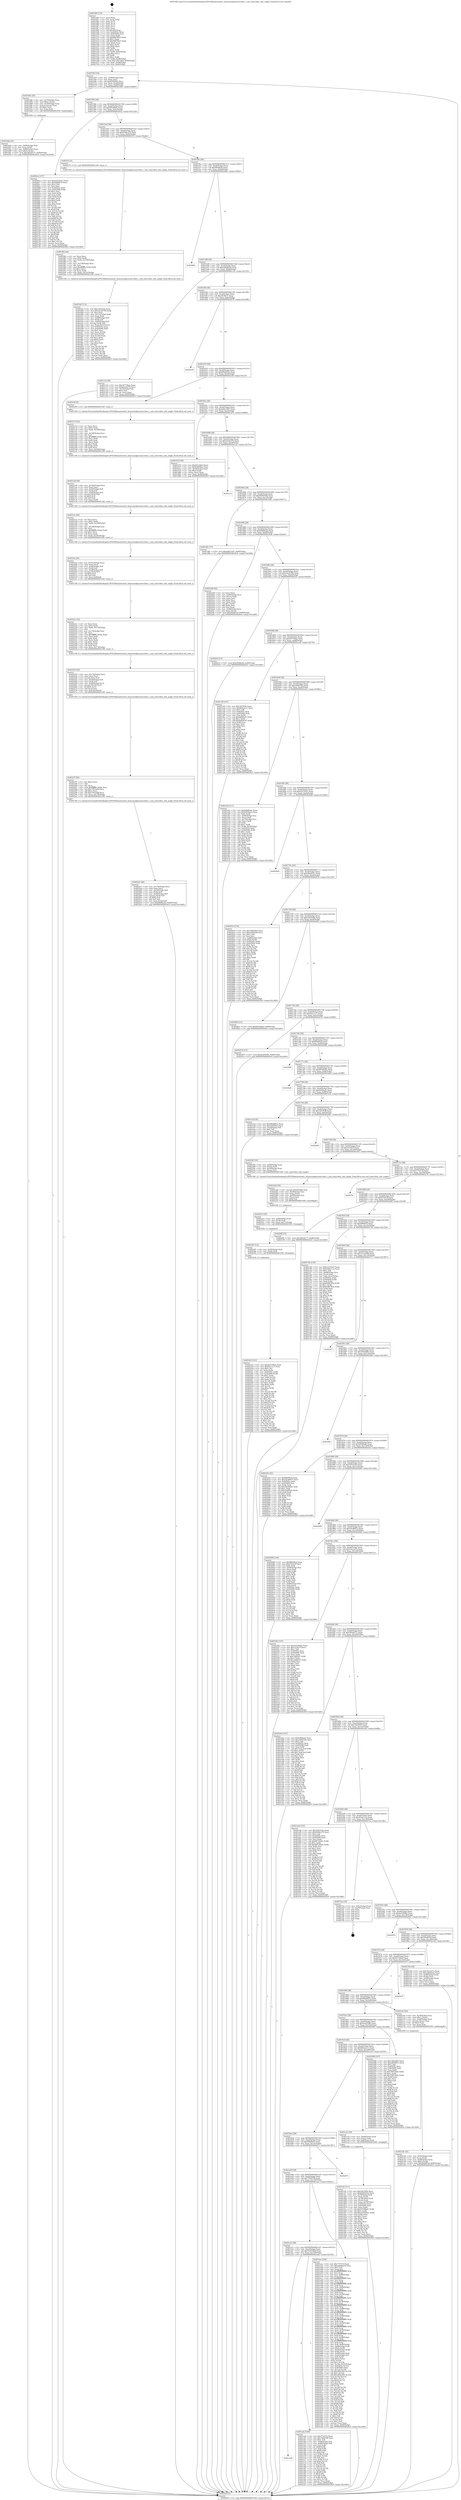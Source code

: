 digraph "0x4014f0" {
  label = "0x4014f0 (/mnt/c/Users/mathe/Desktop/tcc/POCII/binaries/extr_linuxsoundpcisonicvibes.c_snd_sonicvibes_info_single_Final-ollvm.out::main(0))"
  labelloc = "t"
  node[shape=record]

  Entry [label="",width=0.3,height=0.3,shape=circle,fillcolor=black,style=filled]
  "0x401564" [label="{
     0x401564 [32]\l
     | [instrs]\l
     &nbsp;&nbsp;0x401564 \<+6\>: mov -0x90(%rbp),%eax\l
     &nbsp;&nbsp;0x40156a \<+2\>: mov %eax,%ecx\l
     &nbsp;&nbsp;0x40156c \<+6\>: sub $0x83904fac,%ecx\l
     &nbsp;&nbsp;0x401572 \<+6\>: mov %eax,-0xa4(%rbp)\l
     &nbsp;&nbsp;0x401578 \<+6\>: mov %ecx,-0xa8(%rbp)\l
     &nbsp;&nbsp;0x40157e \<+6\>: je 0000000000401d8e \<main+0x89e\>\l
  }"]
  "0x401d8e" [label="{
     0x401d8e [29]\l
     | [instrs]\l
     &nbsp;&nbsp;0x401d8e \<+4\>: mov -0x70(%rbp),%rax\l
     &nbsp;&nbsp;0x401d92 \<+6\>: movl $0x1,(%rax)\l
     &nbsp;&nbsp;0x401d98 \<+4\>: mov -0x70(%rbp),%rax\l
     &nbsp;&nbsp;0x401d9c \<+3\>: movslq (%rax),%rax\l
     &nbsp;&nbsp;0x401d9f \<+4\>: shl $0x2,%rax\l
     &nbsp;&nbsp;0x401da3 \<+3\>: mov %rax,%rdi\l
     &nbsp;&nbsp;0x401da6 \<+5\>: call 0000000000401050 \<malloc@plt\>\l
     | [calls]\l
     &nbsp;&nbsp;0x401050 \{1\} (unknown)\l
  }"]
  "0x401584" [label="{
     0x401584 [28]\l
     | [instrs]\l
     &nbsp;&nbsp;0x401584 \<+5\>: jmp 0000000000401589 \<main+0x99\>\l
     &nbsp;&nbsp;0x401589 \<+6\>: mov -0xa4(%rbp),%eax\l
     &nbsp;&nbsp;0x40158f \<+5\>: sub $0x8f316bba,%eax\l
     &nbsp;&nbsp;0x401594 \<+6\>: mov %eax,-0xac(%rbp)\l
     &nbsp;&nbsp;0x40159a \<+6\>: je 00000000004026c2 \<main+0x11d2\>\l
  }"]
  Exit [label="",width=0.3,height=0.3,shape=circle,fillcolor=black,style=filled,peripheries=2]
  "0x4026c2" [label="{
     0x4026c2 [137]\l
     | [instrs]\l
     &nbsp;&nbsp;0x4026c2 \<+5\>: mov $0xe22193a7,%eax\l
     &nbsp;&nbsp;0x4026c7 \<+5\>: mov $0xdd90670,%ecx\l
     &nbsp;&nbsp;0x4026cc \<+2\>: mov $0x1,%dl\l
     &nbsp;&nbsp;0x4026ce \<+2\>: xor %esi,%esi\l
     &nbsp;&nbsp;0x4026d0 \<+7\>: mov 0x40505c,%edi\l
     &nbsp;&nbsp;0x4026d7 \<+8\>: mov 0x405060,%r8d\l
     &nbsp;&nbsp;0x4026df \<+3\>: sub $0x1,%esi\l
     &nbsp;&nbsp;0x4026e2 \<+3\>: mov %edi,%r9d\l
     &nbsp;&nbsp;0x4026e5 \<+3\>: add %esi,%r9d\l
     &nbsp;&nbsp;0x4026e8 \<+4\>: imul %r9d,%edi\l
     &nbsp;&nbsp;0x4026ec \<+3\>: and $0x1,%edi\l
     &nbsp;&nbsp;0x4026ef \<+3\>: cmp $0x0,%edi\l
     &nbsp;&nbsp;0x4026f2 \<+4\>: sete %r10b\l
     &nbsp;&nbsp;0x4026f6 \<+4\>: cmp $0xa,%r8d\l
     &nbsp;&nbsp;0x4026fa \<+4\>: setl %r11b\l
     &nbsp;&nbsp;0x4026fe \<+3\>: mov %r10b,%bl\l
     &nbsp;&nbsp;0x402701 \<+3\>: xor $0xff,%bl\l
     &nbsp;&nbsp;0x402704 \<+3\>: mov %r11b,%r14b\l
     &nbsp;&nbsp;0x402707 \<+4\>: xor $0xff,%r14b\l
     &nbsp;&nbsp;0x40270b \<+3\>: xor $0x1,%dl\l
     &nbsp;&nbsp;0x40270e \<+3\>: mov %bl,%r15b\l
     &nbsp;&nbsp;0x402711 \<+4\>: and $0xff,%r15b\l
     &nbsp;&nbsp;0x402715 \<+3\>: and %dl,%r10b\l
     &nbsp;&nbsp;0x402718 \<+3\>: mov %r14b,%r12b\l
     &nbsp;&nbsp;0x40271b \<+4\>: and $0xff,%r12b\l
     &nbsp;&nbsp;0x40271f \<+3\>: and %dl,%r11b\l
     &nbsp;&nbsp;0x402722 \<+3\>: or %r10b,%r15b\l
     &nbsp;&nbsp;0x402725 \<+3\>: or %r11b,%r12b\l
     &nbsp;&nbsp;0x402728 \<+3\>: xor %r12b,%r15b\l
     &nbsp;&nbsp;0x40272b \<+3\>: or %r14b,%bl\l
     &nbsp;&nbsp;0x40272e \<+3\>: xor $0xff,%bl\l
     &nbsp;&nbsp;0x402731 \<+3\>: or $0x1,%dl\l
     &nbsp;&nbsp;0x402734 \<+2\>: and %dl,%bl\l
     &nbsp;&nbsp;0x402736 \<+3\>: or %bl,%r15b\l
     &nbsp;&nbsp;0x402739 \<+4\>: test $0x1,%r15b\l
     &nbsp;&nbsp;0x40273d \<+3\>: cmovne %ecx,%eax\l
     &nbsp;&nbsp;0x402740 \<+6\>: mov %eax,-0x90(%rbp)\l
     &nbsp;&nbsp;0x402746 \<+5\>: jmp 00000000004029c0 \<main+0x14d0\>\l
  }"]
  "0x4015a0" [label="{
     0x4015a0 [28]\l
     | [instrs]\l
     &nbsp;&nbsp;0x4015a0 \<+5\>: jmp 00000000004015a5 \<main+0xb5\>\l
     &nbsp;&nbsp;0x4015a5 \<+6\>: mov -0xa4(%rbp),%eax\l
     &nbsp;&nbsp;0x4015ab \<+5\>: sub $0x9389c270,%eax\l
     &nbsp;&nbsp;0x4015b0 \<+6\>: mov %eax,-0xb0(%rbp)\l
     &nbsp;&nbsp;0x4015b6 \<+6\>: je 0000000000401f7e \<main+0xa8e\>\l
  }"]
  "0x4023e3" [label="{
     0x4023e3 [141]\l
     | [instrs]\l
     &nbsp;&nbsp;0x4023e3 \<+5\>: mov $0x4a539462,%eax\l
     &nbsp;&nbsp;0x4023e8 \<+5\>: mov $0xf3e1c1c7,%esi\l
     &nbsp;&nbsp;0x4023ed \<+2\>: mov $0x1,%cl\l
     &nbsp;&nbsp;0x4023ef \<+2\>: xor %edx,%edx\l
     &nbsp;&nbsp;0x4023f1 \<+8\>: mov 0x40505c,%r8d\l
     &nbsp;&nbsp;0x4023f9 \<+8\>: mov 0x405060,%r9d\l
     &nbsp;&nbsp;0x402401 \<+3\>: sub $0x1,%edx\l
     &nbsp;&nbsp;0x402404 \<+3\>: mov %r8d,%r10d\l
     &nbsp;&nbsp;0x402407 \<+3\>: add %edx,%r10d\l
     &nbsp;&nbsp;0x40240a \<+4\>: imul %r10d,%r8d\l
     &nbsp;&nbsp;0x40240e \<+4\>: and $0x1,%r8d\l
     &nbsp;&nbsp;0x402412 \<+4\>: cmp $0x0,%r8d\l
     &nbsp;&nbsp;0x402416 \<+4\>: sete %r11b\l
     &nbsp;&nbsp;0x40241a \<+4\>: cmp $0xa,%r9d\l
     &nbsp;&nbsp;0x40241e \<+3\>: setl %bl\l
     &nbsp;&nbsp;0x402421 \<+3\>: mov %r11b,%r14b\l
     &nbsp;&nbsp;0x402424 \<+4\>: xor $0xff,%r14b\l
     &nbsp;&nbsp;0x402428 \<+3\>: mov %bl,%r15b\l
     &nbsp;&nbsp;0x40242b \<+4\>: xor $0xff,%r15b\l
     &nbsp;&nbsp;0x40242f \<+3\>: xor $0x1,%cl\l
     &nbsp;&nbsp;0x402432 \<+3\>: mov %r14b,%r12b\l
     &nbsp;&nbsp;0x402435 \<+4\>: and $0xff,%r12b\l
     &nbsp;&nbsp;0x402439 \<+3\>: and %cl,%r11b\l
     &nbsp;&nbsp;0x40243c \<+3\>: mov %r15b,%r13b\l
     &nbsp;&nbsp;0x40243f \<+4\>: and $0xff,%r13b\l
     &nbsp;&nbsp;0x402443 \<+2\>: and %cl,%bl\l
     &nbsp;&nbsp;0x402445 \<+3\>: or %r11b,%r12b\l
     &nbsp;&nbsp;0x402448 \<+3\>: or %bl,%r13b\l
     &nbsp;&nbsp;0x40244b \<+3\>: xor %r13b,%r12b\l
     &nbsp;&nbsp;0x40244e \<+3\>: or %r15b,%r14b\l
     &nbsp;&nbsp;0x402451 \<+4\>: xor $0xff,%r14b\l
     &nbsp;&nbsp;0x402455 \<+3\>: or $0x1,%cl\l
     &nbsp;&nbsp;0x402458 \<+3\>: and %cl,%r14b\l
     &nbsp;&nbsp;0x40245b \<+3\>: or %r14b,%r12b\l
     &nbsp;&nbsp;0x40245e \<+4\>: test $0x1,%r12b\l
     &nbsp;&nbsp;0x402462 \<+3\>: cmovne %esi,%eax\l
     &nbsp;&nbsp;0x402465 \<+6\>: mov %eax,-0x90(%rbp)\l
     &nbsp;&nbsp;0x40246b \<+5\>: jmp 00000000004029c0 \<main+0x14d0\>\l
  }"]
  "0x401f7e" [label="{
     0x401f7e [5]\l
     | [instrs]\l
     &nbsp;&nbsp;0x401f7e \<+5\>: call 0000000000401160 \<next_i\>\l
     | [calls]\l
     &nbsp;&nbsp;0x401160 \{1\} (/mnt/c/Users/mathe/Desktop/tcc/POCII/binaries/extr_linuxsoundpcisonicvibes.c_snd_sonicvibes_info_single_Final-ollvm.out::next_i)\l
  }"]
  "0x4015bc" [label="{
     0x4015bc [28]\l
     | [instrs]\l
     &nbsp;&nbsp;0x4015bc \<+5\>: jmp 00000000004015c1 \<main+0xd1\>\l
     &nbsp;&nbsp;0x4015c1 \<+6\>: mov -0xa4(%rbp),%eax\l
     &nbsp;&nbsp;0x4015c7 \<+5\>: sub $0x963bfcfd,%eax\l
     &nbsp;&nbsp;0x4015cc \<+6\>: mov %eax,-0xb4(%rbp)\l
     &nbsp;&nbsp;0x4015d2 \<+6\>: je 000000000040248e \<main+0xf9e\>\l
  }"]
  "0x4023d7" [label="{
     0x4023d7 [12]\l
     | [instrs]\l
     &nbsp;&nbsp;0x4023d7 \<+4\>: mov -0x50(%rbp),%rdi\l
     &nbsp;&nbsp;0x4023db \<+3\>: mov (%rdi),%rdi\l
     &nbsp;&nbsp;0x4023de \<+5\>: call 0000000000401030 \<free@plt\>\l
     | [calls]\l
     &nbsp;&nbsp;0x401030 \{1\} (unknown)\l
  }"]
  "0x40248e" [label="{
     0x40248e\l
  }", style=dashed]
  "0x4015d8" [label="{
     0x4015d8 [28]\l
     | [instrs]\l
     &nbsp;&nbsp;0x4015d8 \<+5\>: jmp 00000000004015dd \<main+0xed\>\l
     &nbsp;&nbsp;0x4015dd \<+6\>: mov -0xa4(%rbp),%eax\l
     &nbsp;&nbsp;0x4015e3 \<+5\>: sub $0xa0bdbb19,%eax\l
     &nbsp;&nbsp;0x4015e8 \<+6\>: mov %eax,-0xb8(%rbp)\l
     &nbsp;&nbsp;0x4015ee \<+6\>: je 0000000000401c10 \<main+0x720\>\l
  }"]
  "0x4023c5" [label="{
     0x4023c5 [18]\l
     | [instrs]\l
     &nbsp;&nbsp;0x4023c5 \<+4\>: mov -0x68(%rbp),%rdi\l
     &nbsp;&nbsp;0x4023c9 \<+3\>: mov (%rdi),%rdi\l
     &nbsp;&nbsp;0x4023cc \<+6\>: mov %eax,-0x17c(%rbp)\l
     &nbsp;&nbsp;0x4023d2 \<+5\>: call 0000000000401030 \<free@plt\>\l
     | [calls]\l
     &nbsp;&nbsp;0x401030 \{1\} (unknown)\l
  }"]
  "0x401c10" [label="{
     0x401c10 [30]\l
     | [instrs]\l
     &nbsp;&nbsp;0x401c10 \<+5\>: mov $0xc8775baa,%eax\l
     &nbsp;&nbsp;0x401c15 \<+5\>: mov $0xb3cdc47b,%ecx\l
     &nbsp;&nbsp;0x401c1a \<+3\>: mov -0x35(%rbp),%dl\l
     &nbsp;&nbsp;0x401c1d \<+3\>: test $0x1,%dl\l
     &nbsp;&nbsp;0x401c20 \<+3\>: cmovne %ecx,%eax\l
     &nbsp;&nbsp;0x401c23 \<+6\>: mov %eax,-0x90(%rbp)\l
     &nbsp;&nbsp;0x401c29 \<+5\>: jmp 00000000004029c0 \<main+0x14d0\>\l
  }"]
  "0x4015f4" [label="{
     0x4015f4 [28]\l
     | [instrs]\l
     &nbsp;&nbsp;0x4015f4 \<+5\>: jmp 00000000004015f9 \<main+0x109\>\l
     &nbsp;&nbsp;0x4015f9 \<+6\>: mov -0xa4(%rbp),%eax\l
     &nbsp;&nbsp;0x4015ff \<+5\>: sub $0xa61ffc51,%eax\l
     &nbsp;&nbsp;0x401604 \<+6\>: mov %eax,-0xbc(%rbp)\l
     &nbsp;&nbsp;0x40160a \<+6\>: je 0000000000402978 \<main+0x1488\>\l
  }"]
  "0x4023a8" [label="{
     0x4023a8 [29]\l
     | [instrs]\l
     &nbsp;&nbsp;0x4023a8 \<+10\>: movabs $0x4030b6,%rdi\l
     &nbsp;&nbsp;0x4023b2 \<+4\>: mov -0x40(%rbp),%rsi\l
     &nbsp;&nbsp;0x4023b6 \<+2\>: mov %eax,(%rsi)\l
     &nbsp;&nbsp;0x4023b8 \<+4\>: mov -0x40(%rbp),%rsi\l
     &nbsp;&nbsp;0x4023bc \<+2\>: mov (%rsi),%esi\l
     &nbsp;&nbsp;0x4023be \<+2\>: mov $0x0,%al\l
     &nbsp;&nbsp;0x4023c0 \<+5\>: call 0000000000401040 \<printf@plt\>\l
     | [calls]\l
     &nbsp;&nbsp;0x401040 \{1\} (unknown)\l
  }"]
  "0x402978" [label="{
     0x402978\l
  }", style=dashed]
  "0x401610" [label="{
     0x401610 [28]\l
     | [instrs]\l
     &nbsp;&nbsp;0x401610 \<+5\>: jmp 0000000000401615 \<main+0x125\>\l
     &nbsp;&nbsp;0x401615 \<+6\>: mov -0xa4(%rbp),%eax\l
     &nbsp;&nbsp;0x40161b \<+5\>: sub $0xa96dd1be,%eax\l
     &nbsp;&nbsp;0x401620 \<+6\>: mov %eax,-0xc0(%rbp)\l
     &nbsp;&nbsp;0x401626 \<+6\>: je 000000000040216f \<main+0xc7f\>\l
  }"]
  "0x4022a7" [label="{
     0x4022a7 [49]\l
     | [instrs]\l
     &nbsp;&nbsp;0x4022a7 \<+6\>: mov -0x178(%rbp),%ecx\l
     &nbsp;&nbsp;0x4022ad \<+3\>: imul %eax,%ecx\l
     &nbsp;&nbsp;0x4022b0 \<+4\>: mov -0x50(%rbp),%r8\l
     &nbsp;&nbsp;0x4022b4 \<+3\>: mov (%r8),%r8\l
     &nbsp;&nbsp;0x4022b7 \<+4\>: mov -0x48(%rbp),%r9\l
     &nbsp;&nbsp;0x4022bb \<+3\>: movslq (%r9),%r9\l
     &nbsp;&nbsp;0x4022be \<+4\>: shl $0x5,%r9\l
     &nbsp;&nbsp;0x4022c2 \<+3\>: add %r9,%r8\l
     &nbsp;&nbsp;0x4022c5 \<+4\>: mov %ecx,0x18(%r8)\l
     &nbsp;&nbsp;0x4022c9 \<+10\>: movl $0xb9d9ba2d,-0x90(%rbp)\l
     &nbsp;&nbsp;0x4022d3 \<+5\>: jmp 00000000004029c0 \<main+0x14d0\>\l
  }"]
  "0x40216f" [label="{
     0x40216f [5]\l
     | [instrs]\l
     &nbsp;&nbsp;0x40216f \<+5\>: call 0000000000401160 \<next_i\>\l
     | [calls]\l
     &nbsp;&nbsp;0x401160 \{1\} (/mnt/c/Users/mathe/Desktop/tcc/POCII/binaries/extr_linuxsoundpcisonicvibes.c_snd_sonicvibes_info_single_Final-ollvm.out::next_i)\l
  }"]
  "0x40162c" [label="{
     0x40162c [28]\l
     | [instrs]\l
     &nbsp;&nbsp;0x40162c \<+5\>: jmp 0000000000401631 \<main+0x141\>\l
     &nbsp;&nbsp;0x401631 \<+6\>: mov -0xa4(%rbp),%eax\l
     &nbsp;&nbsp;0x401637 \<+5\>: sub $0xad8c10d7,%eax\l
     &nbsp;&nbsp;0x40163c \<+6\>: mov %eax,-0xc4(%rbp)\l
     &nbsp;&nbsp;0x401642 \<+6\>: je 0000000000401d70 \<main+0x880\>\l
  }"]
  "0x40227f" [label="{
     0x40227f [40]\l
     | [instrs]\l
     &nbsp;&nbsp;0x40227f \<+5\>: mov $0x2,%ecx\l
     &nbsp;&nbsp;0x402284 \<+1\>: cltd\l
     &nbsp;&nbsp;0x402285 \<+2\>: idiv %ecx\l
     &nbsp;&nbsp;0x402287 \<+6\>: imul $0xfffffffe,%edx,%ecx\l
     &nbsp;&nbsp;0x40228d \<+6\>: sub $0x7593aa8f,%ecx\l
     &nbsp;&nbsp;0x402293 \<+3\>: add $0x1,%ecx\l
     &nbsp;&nbsp;0x402296 \<+6\>: add $0x7593aa8f,%ecx\l
     &nbsp;&nbsp;0x40229c \<+6\>: mov %ecx,-0x178(%rbp)\l
     &nbsp;&nbsp;0x4022a2 \<+5\>: call 0000000000401160 \<next_i\>\l
     | [calls]\l
     &nbsp;&nbsp;0x401160 \{1\} (/mnt/c/Users/mathe/Desktop/tcc/POCII/binaries/extr_linuxsoundpcisonicvibes.c_snd_sonicvibes_info_single_Final-ollvm.out::next_i)\l
  }"]
  "0x401d70" [label="{
     0x401d70 [30]\l
     | [instrs]\l
     &nbsp;&nbsp;0x401d70 \<+5\>: mov $0x631246cf,%eax\l
     &nbsp;&nbsp;0x401d75 \<+5\>: mov $0x83904fac,%ecx\l
     &nbsp;&nbsp;0x401d7a \<+3\>: mov -0x34(%rbp),%edx\l
     &nbsp;&nbsp;0x401d7d \<+3\>: cmp $0x0,%edx\l
     &nbsp;&nbsp;0x401d80 \<+3\>: cmove %ecx,%eax\l
     &nbsp;&nbsp;0x401d83 \<+6\>: mov %eax,-0x90(%rbp)\l
     &nbsp;&nbsp;0x401d89 \<+5\>: jmp 00000000004029c0 \<main+0x14d0\>\l
  }"]
  "0x401648" [label="{
     0x401648 [28]\l
     | [instrs]\l
     &nbsp;&nbsp;0x401648 \<+5\>: jmp 000000000040164d \<main+0x15d\>\l
     &nbsp;&nbsp;0x40164d \<+6\>: mov -0xa4(%rbp),%eax\l
     &nbsp;&nbsp;0x401653 \<+5\>: sub $0xb3cdc47b,%eax\l
     &nbsp;&nbsp;0x401658 \<+6\>: mov %eax,-0xc8(%rbp)\l
     &nbsp;&nbsp;0x40165e \<+6\>: je 0000000000401c2e \<main+0x73e\>\l
  }"]
  "0x402255" [label="{
     0x402255 [42]\l
     | [instrs]\l
     &nbsp;&nbsp;0x402255 \<+6\>: mov -0x174(%rbp),%ecx\l
     &nbsp;&nbsp;0x40225b \<+3\>: imul %eax,%ecx\l
     &nbsp;&nbsp;0x40225e \<+3\>: movslq %ecx,%r8\l
     &nbsp;&nbsp;0x402261 \<+4\>: mov -0x50(%rbp),%r9\l
     &nbsp;&nbsp;0x402265 \<+3\>: mov (%r9),%r9\l
     &nbsp;&nbsp;0x402268 \<+4\>: mov -0x48(%rbp),%r10\l
     &nbsp;&nbsp;0x40226c \<+3\>: movslq (%r10),%r10\l
     &nbsp;&nbsp;0x40226f \<+4\>: shl $0x5,%r10\l
     &nbsp;&nbsp;0x402273 \<+3\>: add %r10,%r9\l
     &nbsp;&nbsp;0x402276 \<+4\>: mov %r8,0x10(%r9)\l
     &nbsp;&nbsp;0x40227a \<+5\>: call 0000000000401160 \<next_i\>\l
     | [calls]\l
     &nbsp;&nbsp;0x401160 \{1\} (/mnt/c/Users/mathe/Desktop/tcc/POCII/binaries/extr_linuxsoundpcisonicvibes.c_snd_sonicvibes_info_single_Final-ollvm.out::next_i)\l
  }"]
  "0x401c2e" [label="{
     0x401c2e\l
  }", style=dashed]
  "0x401664" [label="{
     0x401664 [28]\l
     | [instrs]\l
     &nbsp;&nbsp;0x401664 \<+5\>: jmp 0000000000401669 \<main+0x179\>\l
     &nbsp;&nbsp;0x401669 \<+6\>: mov -0xa4(%rbp),%eax\l
     &nbsp;&nbsp;0x40166f \<+5\>: sub $0xb8d055d2,%eax\l
     &nbsp;&nbsp;0x401674 \<+6\>: mov %eax,-0xcc(%rbp)\l
     &nbsp;&nbsp;0x40167a \<+6\>: je 0000000000401d61 \<main+0x871\>\l
  }"]
  "0x402221" [label="{
     0x402221 [52]\l
     | [instrs]\l
     &nbsp;&nbsp;0x402221 \<+2\>: xor %ecx,%ecx\l
     &nbsp;&nbsp;0x402223 \<+5\>: mov $0x2,%edx\l
     &nbsp;&nbsp;0x402228 \<+6\>: mov %edx,-0x170(%rbp)\l
     &nbsp;&nbsp;0x40222e \<+1\>: cltd\l
     &nbsp;&nbsp;0x40222f \<+6\>: mov -0x170(%rbp),%esi\l
     &nbsp;&nbsp;0x402235 \<+2\>: idiv %esi\l
     &nbsp;&nbsp;0x402237 \<+6\>: imul $0xfffffffe,%edx,%edx\l
     &nbsp;&nbsp;0x40223d \<+2\>: mov %ecx,%edi\l
     &nbsp;&nbsp;0x40223f \<+2\>: sub %edx,%edi\l
     &nbsp;&nbsp;0x402241 \<+2\>: mov %ecx,%edx\l
     &nbsp;&nbsp;0x402243 \<+3\>: sub $0x1,%edx\l
     &nbsp;&nbsp;0x402246 \<+2\>: add %edx,%edi\l
     &nbsp;&nbsp;0x402248 \<+2\>: sub %edi,%ecx\l
     &nbsp;&nbsp;0x40224a \<+6\>: mov %ecx,-0x174(%rbp)\l
     &nbsp;&nbsp;0x402250 \<+5\>: call 0000000000401160 \<next_i\>\l
     | [calls]\l
     &nbsp;&nbsp;0x401160 \{1\} (/mnt/c/Users/mathe/Desktop/tcc/POCII/binaries/extr_linuxsoundpcisonicvibes.c_snd_sonicvibes_info_single_Final-ollvm.out::next_i)\l
  }"]
  "0x401d61" [label="{
     0x401d61 [15]\l
     | [instrs]\l
     &nbsp;&nbsp;0x401d61 \<+10\>: movl $0xad8c10d7,-0x90(%rbp)\l
     &nbsp;&nbsp;0x401d6b \<+5\>: jmp 00000000004029c0 \<main+0x14d0\>\l
  }"]
  "0x401680" [label="{
     0x401680 [28]\l
     | [instrs]\l
     &nbsp;&nbsp;0x401680 \<+5\>: jmp 0000000000401685 \<main+0x195\>\l
     &nbsp;&nbsp;0x401685 \<+6\>: mov -0xa4(%rbp),%eax\l
     &nbsp;&nbsp;0x40168b \<+5\>: sub $0xb9d9ba2d,%eax\l
     &nbsp;&nbsp;0x401690 \<+6\>: mov %eax,-0xd0(%rbp)\l
     &nbsp;&nbsp;0x401696 \<+6\>: je 00000000004022d8 \<main+0xde8\>\l
  }"]
  "0x4021fa" [label="{
     0x4021fa [39]\l
     | [instrs]\l
     &nbsp;&nbsp;0x4021fa \<+6\>: mov -0x16c(%rbp),%ecx\l
     &nbsp;&nbsp;0x402200 \<+3\>: imul %eax,%ecx\l
     &nbsp;&nbsp;0x402203 \<+4\>: mov -0x50(%rbp),%r8\l
     &nbsp;&nbsp;0x402207 \<+3\>: mov (%r8),%r8\l
     &nbsp;&nbsp;0x40220a \<+4\>: mov -0x48(%rbp),%r9\l
     &nbsp;&nbsp;0x40220e \<+3\>: movslq (%r9),%r9\l
     &nbsp;&nbsp;0x402211 \<+4\>: shl $0x5,%r9\l
     &nbsp;&nbsp;0x402215 \<+3\>: add %r9,%r8\l
     &nbsp;&nbsp;0x402218 \<+4\>: mov %ecx,0x8(%r8)\l
     &nbsp;&nbsp;0x40221c \<+5\>: call 0000000000401160 \<next_i\>\l
     | [calls]\l
     &nbsp;&nbsp;0x401160 \{1\} (/mnt/c/Users/mathe/Desktop/tcc/POCII/binaries/extr_linuxsoundpcisonicvibes.c_snd_sonicvibes_info_single_Final-ollvm.out::next_i)\l
  }"]
  "0x4022d8" [label="{
     0x4022d8 [42]\l
     | [instrs]\l
     &nbsp;&nbsp;0x4022d8 \<+2\>: xor %eax,%eax\l
     &nbsp;&nbsp;0x4022da \<+4\>: mov -0x48(%rbp),%rcx\l
     &nbsp;&nbsp;0x4022de \<+2\>: mov (%rcx),%edx\l
     &nbsp;&nbsp;0x4022e0 \<+2\>: mov %eax,%esi\l
     &nbsp;&nbsp;0x4022e2 \<+2\>: sub %edx,%esi\l
     &nbsp;&nbsp;0x4022e4 \<+2\>: mov %eax,%edx\l
     &nbsp;&nbsp;0x4022e6 \<+3\>: sub $0x1,%edx\l
     &nbsp;&nbsp;0x4022e9 \<+2\>: add %edx,%esi\l
     &nbsp;&nbsp;0x4022eb \<+2\>: sub %esi,%eax\l
     &nbsp;&nbsp;0x4022ed \<+4\>: mov -0x48(%rbp),%rcx\l
     &nbsp;&nbsp;0x4022f1 \<+2\>: mov %eax,(%rcx)\l
     &nbsp;&nbsp;0x4022f3 \<+10\>: movl $0x564d97ef,-0x90(%rbp)\l
     &nbsp;&nbsp;0x4022fd \<+5\>: jmp 00000000004029c0 \<main+0x14d0\>\l
  }"]
  "0x40169c" [label="{
     0x40169c [28]\l
     | [instrs]\l
     &nbsp;&nbsp;0x40169c \<+5\>: jmp 00000000004016a1 \<main+0x1b1\>\l
     &nbsp;&nbsp;0x4016a1 \<+6\>: mov -0xa4(%rbp),%eax\l
     &nbsp;&nbsp;0x4016a7 \<+5\>: sub $0xc5e2b769,%eax\l
     &nbsp;&nbsp;0x4016ac \<+6\>: mov %eax,-0xd4(%rbp)\l
     &nbsp;&nbsp;0x4016b2 \<+6\>: je 000000000040201f \<main+0xb2f\>\l
  }"]
  "0x4021ce" [label="{
     0x4021ce [44]\l
     | [instrs]\l
     &nbsp;&nbsp;0x4021ce \<+2\>: xor %ecx,%ecx\l
     &nbsp;&nbsp;0x4021d0 \<+5\>: mov $0x2,%edx\l
     &nbsp;&nbsp;0x4021d5 \<+6\>: mov %edx,-0x168(%rbp)\l
     &nbsp;&nbsp;0x4021db \<+1\>: cltd\l
     &nbsp;&nbsp;0x4021dc \<+6\>: mov -0x168(%rbp),%esi\l
     &nbsp;&nbsp;0x4021e2 \<+2\>: idiv %esi\l
     &nbsp;&nbsp;0x4021e4 \<+6\>: imul $0xfffffffe,%edx,%edx\l
     &nbsp;&nbsp;0x4021ea \<+3\>: sub $0x1,%ecx\l
     &nbsp;&nbsp;0x4021ed \<+2\>: sub %ecx,%edx\l
     &nbsp;&nbsp;0x4021ef \<+6\>: mov %edx,-0x16c(%rbp)\l
     &nbsp;&nbsp;0x4021f5 \<+5\>: call 0000000000401160 \<next_i\>\l
     | [calls]\l
     &nbsp;&nbsp;0x401160 \{1\} (/mnt/c/Users/mathe/Desktop/tcc/POCII/binaries/extr_linuxsoundpcisonicvibes.c_snd_sonicvibes_info_single_Final-ollvm.out::next_i)\l
  }"]
  "0x40201f" [label="{
     0x40201f [15]\l
     | [instrs]\l
     &nbsp;&nbsp;0x40201f \<+10\>: movl $0x285f8a46,-0x90(%rbp)\l
     &nbsp;&nbsp;0x402029 \<+5\>: jmp 00000000004029c0 \<main+0x14d0\>\l
  }"]
  "0x4016b8" [label="{
     0x4016b8 [28]\l
     | [instrs]\l
     &nbsp;&nbsp;0x4016b8 \<+5\>: jmp 00000000004016bd \<main+0x1cd\>\l
     &nbsp;&nbsp;0x4016bd \<+6\>: mov -0xa4(%rbp),%eax\l
     &nbsp;&nbsp;0x4016c3 \<+5\>: sub $0xc8775baa,%eax\l
     &nbsp;&nbsp;0x4016c8 \<+6\>: mov %eax,-0xd8(%rbp)\l
     &nbsp;&nbsp;0x4016ce \<+6\>: je 0000000000401c4f \<main+0x75f\>\l
  }"]
  "0x4021a8" [label="{
     0x4021a8 [38]\l
     | [instrs]\l
     &nbsp;&nbsp;0x4021a8 \<+6\>: mov -0x164(%rbp),%ecx\l
     &nbsp;&nbsp;0x4021ae \<+3\>: imul %eax,%ecx\l
     &nbsp;&nbsp;0x4021b1 \<+4\>: mov -0x50(%rbp),%r8\l
     &nbsp;&nbsp;0x4021b5 \<+3\>: mov (%r8),%r8\l
     &nbsp;&nbsp;0x4021b8 \<+4\>: mov -0x48(%rbp),%r9\l
     &nbsp;&nbsp;0x4021bc \<+3\>: movslq (%r9),%r9\l
     &nbsp;&nbsp;0x4021bf \<+4\>: shl $0x5,%r9\l
     &nbsp;&nbsp;0x4021c3 \<+3\>: add %r9,%r8\l
     &nbsp;&nbsp;0x4021c6 \<+3\>: mov %ecx,(%r8)\l
     &nbsp;&nbsp;0x4021c9 \<+5\>: call 0000000000401160 \<next_i\>\l
     | [calls]\l
     &nbsp;&nbsp;0x401160 \{1\} (/mnt/c/Users/mathe/Desktop/tcc/POCII/binaries/extr_linuxsoundpcisonicvibes.c_snd_sonicvibes_info_single_Final-ollvm.out::next_i)\l
  }"]
  "0x401c4f" [label="{
     0x401c4f [147]\l
     | [instrs]\l
     &nbsp;&nbsp;0x401c4f \<+5\>: mov $0x162763b,%eax\l
     &nbsp;&nbsp;0x401c54 \<+5\>: mov $0x6b42ac11,%ecx\l
     &nbsp;&nbsp;0x401c59 \<+2\>: mov $0x1,%dl\l
     &nbsp;&nbsp;0x401c5b \<+7\>: mov 0x40505c,%esi\l
     &nbsp;&nbsp;0x401c62 \<+7\>: mov 0x405060,%edi\l
     &nbsp;&nbsp;0x401c69 \<+3\>: mov %esi,%r8d\l
     &nbsp;&nbsp;0x401c6c \<+7\>: sub $0xbbfb9c97,%r8d\l
     &nbsp;&nbsp;0x401c73 \<+4\>: sub $0x1,%r8d\l
     &nbsp;&nbsp;0x401c77 \<+7\>: add $0xbbfb9c97,%r8d\l
     &nbsp;&nbsp;0x401c7e \<+4\>: imul %r8d,%esi\l
     &nbsp;&nbsp;0x401c82 \<+3\>: and $0x1,%esi\l
     &nbsp;&nbsp;0x401c85 \<+3\>: cmp $0x0,%esi\l
     &nbsp;&nbsp;0x401c88 \<+4\>: sete %r9b\l
     &nbsp;&nbsp;0x401c8c \<+3\>: cmp $0xa,%edi\l
     &nbsp;&nbsp;0x401c8f \<+4\>: setl %r10b\l
     &nbsp;&nbsp;0x401c93 \<+3\>: mov %r9b,%r11b\l
     &nbsp;&nbsp;0x401c96 \<+4\>: xor $0xff,%r11b\l
     &nbsp;&nbsp;0x401c9a \<+3\>: mov %r10b,%bl\l
     &nbsp;&nbsp;0x401c9d \<+3\>: xor $0xff,%bl\l
     &nbsp;&nbsp;0x401ca0 \<+3\>: xor $0x1,%dl\l
     &nbsp;&nbsp;0x401ca3 \<+3\>: mov %r11b,%r14b\l
     &nbsp;&nbsp;0x401ca6 \<+4\>: and $0xff,%r14b\l
     &nbsp;&nbsp;0x401caa \<+3\>: and %dl,%r9b\l
     &nbsp;&nbsp;0x401cad \<+3\>: mov %bl,%r15b\l
     &nbsp;&nbsp;0x401cb0 \<+4\>: and $0xff,%r15b\l
     &nbsp;&nbsp;0x401cb4 \<+3\>: and %dl,%r10b\l
     &nbsp;&nbsp;0x401cb7 \<+3\>: or %r9b,%r14b\l
     &nbsp;&nbsp;0x401cba \<+3\>: or %r10b,%r15b\l
     &nbsp;&nbsp;0x401cbd \<+3\>: xor %r15b,%r14b\l
     &nbsp;&nbsp;0x401cc0 \<+3\>: or %bl,%r11b\l
     &nbsp;&nbsp;0x401cc3 \<+4\>: xor $0xff,%r11b\l
     &nbsp;&nbsp;0x401cc7 \<+3\>: or $0x1,%dl\l
     &nbsp;&nbsp;0x401cca \<+3\>: and %dl,%r11b\l
     &nbsp;&nbsp;0x401ccd \<+3\>: or %r11b,%r14b\l
     &nbsp;&nbsp;0x401cd0 \<+4\>: test $0x1,%r14b\l
     &nbsp;&nbsp;0x401cd4 \<+3\>: cmovne %ecx,%eax\l
     &nbsp;&nbsp;0x401cd7 \<+6\>: mov %eax,-0x90(%rbp)\l
     &nbsp;&nbsp;0x401cdd \<+5\>: jmp 00000000004029c0 \<main+0x14d0\>\l
  }"]
  "0x4016d4" [label="{
     0x4016d4 [28]\l
     | [instrs]\l
     &nbsp;&nbsp;0x4016d4 \<+5\>: jmp 00000000004016d9 \<main+0x1e9\>\l
     &nbsp;&nbsp;0x4016d9 \<+6\>: mov -0xa4(%rbp),%eax\l
     &nbsp;&nbsp;0x4016df \<+5\>: sub $0xce6833de,%eax\l
     &nbsp;&nbsp;0x4016e4 \<+6\>: mov %eax,-0xdc(%rbp)\l
     &nbsp;&nbsp;0x4016ea \<+6\>: je 0000000000401e5e \<main+0x96e\>\l
  }"]
  "0x402174" [label="{
     0x402174 [52]\l
     | [instrs]\l
     &nbsp;&nbsp;0x402174 \<+2\>: xor %ecx,%ecx\l
     &nbsp;&nbsp;0x402176 \<+5\>: mov $0x2,%edx\l
     &nbsp;&nbsp;0x40217b \<+6\>: mov %edx,-0x160(%rbp)\l
     &nbsp;&nbsp;0x402181 \<+1\>: cltd\l
     &nbsp;&nbsp;0x402182 \<+6\>: mov -0x160(%rbp),%esi\l
     &nbsp;&nbsp;0x402188 \<+2\>: idiv %esi\l
     &nbsp;&nbsp;0x40218a \<+6\>: imul $0xfffffffe,%edx,%edx\l
     &nbsp;&nbsp;0x402190 \<+2\>: mov %ecx,%edi\l
     &nbsp;&nbsp;0x402192 \<+2\>: sub %edx,%edi\l
     &nbsp;&nbsp;0x402194 \<+2\>: mov %ecx,%edx\l
     &nbsp;&nbsp;0x402196 \<+3\>: sub $0x1,%edx\l
     &nbsp;&nbsp;0x402199 \<+2\>: add %edx,%edi\l
     &nbsp;&nbsp;0x40219b \<+2\>: sub %edi,%ecx\l
     &nbsp;&nbsp;0x40219d \<+6\>: mov %ecx,-0x164(%rbp)\l
     &nbsp;&nbsp;0x4021a3 \<+5\>: call 0000000000401160 \<next_i\>\l
     | [calls]\l
     &nbsp;&nbsp;0x401160 \{1\} (/mnt/c/Users/mathe/Desktop/tcc/POCII/binaries/extr_linuxsoundpcisonicvibes.c_snd_sonicvibes_info_single_Final-ollvm.out::next_i)\l
  }"]
  "0x401e5e" [label="{
     0x401e5e [111]\l
     | [instrs]\l
     &nbsp;&nbsp;0x401e5e \<+5\>: mov $0x6dbf0edc,%eax\l
     &nbsp;&nbsp;0x401e63 \<+5\>: mov $0xfc83ba2c,%ecx\l
     &nbsp;&nbsp;0x401e68 \<+2\>: xor %edx,%edx\l
     &nbsp;&nbsp;0x401e6a \<+4\>: mov -0x60(%rbp),%rsi\l
     &nbsp;&nbsp;0x401e6e \<+2\>: mov (%rsi),%edi\l
     &nbsp;&nbsp;0x401e70 \<+4\>: mov -0x70(%rbp),%rsi\l
     &nbsp;&nbsp;0x401e74 \<+2\>: cmp (%rsi),%edi\l
     &nbsp;&nbsp;0x401e76 \<+4\>: setl %r8b\l
     &nbsp;&nbsp;0x401e7a \<+4\>: and $0x1,%r8b\l
     &nbsp;&nbsp;0x401e7e \<+4\>: mov %r8b,-0x2d(%rbp)\l
     &nbsp;&nbsp;0x401e82 \<+7\>: mov 0x40505c,%edi\l
     &nbsp;&nbsp;0x401e89 \<+8\>: mov 0x405060,%r9d\l
     &nbsp;&nbsp;0x401e91 \<+3\>: sub $0x1,%edx\l
     &nbsp;&nbsp;0x401e94 \<+3\>: mov %edi,%r10d\l
     &nbsp;&nbsp;0x401e97 \<+3\>: add %edx,%r10d\l
     &nbsp;&nbsp;0x401e9a \<+4\>: imul %r10d,%edi\l
     &nbsp;&nbsp;0x401e9e \<+3\>: and $0x1,%edi\l
     &nbsp;&nbsp;0x401ea1 \<+3\>: cmp $0x0,%edi\l
     &nbsp;&nbsp;0x401ea4 \<+4\>: sete %r8b\l
     &nbsp;&nbsp;0x401ea8 \<+4\>: cmp $0xa,%r9d\l
     &nbsp;&nbsp;0x401eac \<+4\>: setl %r11b\l
     &nbsp;&nbsp;0x401eb0 \<+3\>: mov %r8b,%bl\l
     &nbsp;&nbsp;0x401eb3 \<+3\>: and %r11b,%bl\l
     &nbsp;&nbsp;0x401eb6 \<+3\>: xor %r11b,%r8b\l
     &nbsp;&nbsp;0x401eb9 \<+3\>: or %r8b,%bl\l
     &nbsp;&nbsp;0x401ebc \<+3\>: test $0x1,%bl\l
     &nbsp;&nbsp;0x401ebf \<+3\>: cmovne %ecx,%eax\l
     &nbsp;&nbsp;0x401ec2 \<+6\>: mov %eax,-0x90(%rbp)\l
     &nbsp;&nbsp;0x401ec8 \<+5\>: jmp 00000000004029c0 \<main+0x14d0\>\l
  }"]
  "0x4016f0" [label="{
     0x4016f0 [28]\l
     | [instrs]\l
     &nbsp;&nbsp;0x4016f0 \<+5\>: jmp 00000000004016f5 \<main+0x205\>\l
     &nbsp;&nbsp;0x4016f5 \<+6\>: mov -0xa4(%rbp),%eax\l
     &nbsp;&nbsp;0x4016fb \<+5\>: sub $0xe22193a7,%eax\l
     &nbsp;&nbsp;0x401700 \<+6\>: mov %eax,-0xe0(%rbp)\l
     &nbsp;&nbsp;0x401706 \<+6\>: je 00000000004029a8 \<main+0x14b8\>\l
  }"]
  "0x40212b" [label="{
     0x40212b [32]\l
     | [instrs]\l
     &nbsp;&nbsp;0x40212b \<+4\>: mov -0x50(%rbp),%rdi\l
     &nbsp;&nbsp;0x40212f \<+3\>: mov %rax,(%rdi)\l
     &nbsp;&nbsp;0x402132 \<+4\>: mov -0x48(%rbp),%rax\l
     &nbsp;&nbsp;0x402136 \<+6\>: movl $0x0,(%rax)\l
     &nbsp;&nbsp;0x40213c \<+10\>: movl $0x564d97ef,-0x90(%rbp)\l
     &nbsp;&nbsp;0x402146 \<+5\>: jmp 00000000004029c0 \<main+0x14d0\>\l
  }"]
  "0x4029a8" [label="{
     0x4029a8\l
  }", style=dashed]
  "0x40170c" [label="{
     0x40170c [28]\l
     | [instrs]\l
     &nbsp;&nbsp;0x40170c \<+5\>: jmp 0000000000401711 \<main+0x221\>\l
     &nbsp;&nbsp;0x401711 \<+6\>: mov -0xa4(%rbp),%eax\l
     &nbsp;&nbsp;0x401717 \<+5\>: sub $0xe80a951c,%eax\l
     &nbsp;&nbsp;0x40171c \<+6\>: mov %eax,-0xe4(%rbp)\l
     &nbsp;&nbsp;0x401722 \<+6\>: je 0000000000402619 \<main+0x1129\>\l
  }"]
  "0x401faf" [label="{
     0x401faf [112]\l
     | [instrs]\l
     &nbsp;&nbsp;0x401faf \<+5\>: mov $0x32f1d10a,%ecx\l
     &nbsp;&nbsp;0x401fb4 \<+5\>: mov $0xc5e2b769,%edx\l
     &nbsp;&nbsp;0x401fb9 \<+2\>: xor %esi,%esi\l
     &nbsp;&nbsp;0x401fbb \<+6\>: mov -0x15c(%rbp),%edi\l
     &nbsp;&nbsp;0x401fc1 \<+3\>: imul %eax,%edi\l
     &nbsp;&nbsp;0x401fc4 \<+4\>: mov -0x68(%rbp),%r8\l
     &nbsp;&nbsp;0x401fc8 \<+3\>: mov (%r8),%r8\l
     &nbsp;&nbsp;0x401fcb \<+4\>: mov -0x60(%rbp),%r9\l
     &nbsp;&nbsp;0x401fcf \<+3\>: movslq (%r9),%r9\l
     &nbsp;&nbsp;0x401fd2 \<+4\>: mov %edi,(%r8,%r9,4)\l
     &nbsp;&nbsp;0x401fd6 \<+7\>: mov 0x40505c,%eax\l
     &nbsp;&nbsp;0x401fdd \<+7\>: mov 0x405060,%edi\l
     &nbsp;&nbsp;0x401fe4 \<+3\>: sub $0x1,%esi\l
     &nbsp;&nbsp;0x401fe7 \<+3\>: mov %eax,%r10d\l
     &nbsp;&nbsp;0x401fea \<+3\>: add %esi,%r10d\l
     &nbsp;&nbsp;0x401fed \<+4\>: imul %r10d,%eax\l
     &nbsp;&nbsp;0x401ff1 \<+3\>: and $0x1,%eax\l
     &nbsp;&nbsp;0x401ff4 \<+3\>: cmp $0x0,%eax\l
     &nbsp;&nbsp;0x401ff7 \<+4\>: sete %r11b\l
     &nbsp;&nbsp;0x401ffb \<+3\>: cmp $0xa,%edi\l
     &nbsp;&nbsp;0x401ffe \<+3\>: setl %bl\l
     &nbsp;&nbsp;0x402001 \<+3\>: mov %r11b,%r14b\l
     &nbsp;&nbsp;0x402004 \<+3\>: and %bl,%r14b\l
     &nbsp;&nbsp;0x402007 \<+3\>: xor %bl,%r11b\l
     &nbsp;&nbsp;0x40200a \<+3\>: or %r11b,%r14b\l
     &nbsp;&nbsp;0x40200d \<+4\>: test $0x1,%r14b\l
     &nbsp;&nbsp;0x402011 \<+3\>: cmovne %edx,%ecx\l
     &nbsp;&nbsp;0x402014 \<+6\>: mov %ecx,-0x90(%rbp)\l
     &nbsp;&nbsp;0x40201a \<+5\>: jmp 00000000004029c0 \<main+0x14d0\>\l
  }"]
  "0x402619" [label="{
     0x402619 [154]\l
     | [instrs]\l
     &nbsp;&nbsp;0x402619 \<+5\>: mov $0x16fe4d85,%eax\l
     &nbsp;&nbsp;0x40261e \<+5\>: mov $0xec855a06,%ecx\l
     &nbsp;&nbsp;0x402623 \<+2\>: mov $0x1,%dl\l
     &nbsp;&nbsp;0x402625 \<+2\>: xor %esi,%esi\l
     &nbsp;&nbsp;0x402627 \<+7\>: mov -0x88(%rbp),%rdi\l
     &nbsp;&nbsp;0x40262e \<+6\>: movl $0x0,(%rdi)\l
     &nbsp;&nbsp;0x402634 \<+8\>: mov 0x40505c,%r8d\l
     &nbsp;&nbsp;0x40263c \<+8\>: mov 0x405060,%r9d\l
     &nbsp;&nbsp;0x402644 \<+3\>: sub $0x1,%esi\l
     &nbsp;&nbsp;0x402647 \<+3\>: mov %r8d,%r10d\l
     &nbsp;&nbsp;0x40264a \<+3\>: add %esi,%r10d\l
     &nbsp;&nbsp;0x40264d \<+4\>: imul %r10d,%r8d\l
     &nbsp;&nbsp;0x402651 \<+4\>: and $0x1,%r8d\l
     &nbsp;&nbsp;0x402655 \<+4\>: cmp $0x0,%r8d\l
     &nbsp;&nbsp;0x402659 \<+4\>: sete %r11b\l
     &nbsp;&nbsp;0x40265d \<+4\>: cmp $0xa,%r9d\l
     &nbsp;&nbsp;0x402661 \<+3\>: setl %bl\l
     &nbsp;&nbsp;0x402664 \<+3\>: mov %r11b,%r14b\l
     &nbsp;&nbsp;0x402667 \<+4\>: xor $0xff,%r14b\l
     &nbsp;&nbsp;0x40266b \<+3\>: mov %bl,%r15b\l
     &nbsp;&nbsp;0x40266e \<+4\>: xor $0xff,%r15b\l
     &nbsp;&nbsp;0x402672 \<+3\>: xor $0x1,%dl\l
     &nbsp;&nbsp;0x402675 \<+3\>: mov %r14b,%r12b\l
     &nbsp;&nbsp;0x402678 \<+4\>: and $0xff,%r12b\l
     &nbsp;&nbsp;0x40267c \<+3\>: and %dl,%r11b\l
     &nbsp;&nbsp;0x40267f \<+3\>: mov %r15b,%r13b\l
     &nbsp;&nbsp;0x402682 \<+4\>: and $0xff,%r13b\l
     &nbsp;&nbsp;0x402686 \<+2\>: and %dl,%bl\l
     &nbsp;&nbsp;0x402688 \<+3\>: or %r11b,%r12b\l
     &nbsp;&nbsp;0x40268b \<+3\>: or %bl,%r13b\l
     &nbsp;&nbsp;0x40268e \<+3\>: xor %r13b,%r12b\l
     &nbsp;&nbsp;0x402691 \<+3\>: or %r15b,%r14b\l
     &nbsp;&nbsp;0x402694 \<+4\>: xor $0xff,%r14b\l
     &nbsp;&nbsp;0x402698 \<+3\>: or $0x1,%dl\l
     &nbsp;&nbsp;0x40269b \<+3\>: and %dl,%r14b\l
     &nbsp;&nbsp;0x40269e \<+3\>: or %r14b,%r12b\l
     &nbsp;&nbsp;0x4026a1 \<+4\>: test $0x1,%r12b\l
     &nbsp;&nbsp;0x4026a5 \<+3\>: cmovne %ecx,%eax\l
     &nbsp;&nbsp;0x4026a8 \<+6\>: mov %eax,-0x90(%rbp)\l
     &nbsp;&nbsp;0x4026ae \<+5\>: jmp 00000000004029c0 \<main+0x14d0\>\l
  }"]
  "0x401728" [label="{
     0x401728 [28]\l
     | [instrs]\l
     &nbsp;&nbsp;0x401728 \<+5\>: jmp 000000000040172d \<main+0x23d\>\l
     &nbsp;&nbsp;0x40172d \<+6\>: mov -0xa4(%rbp),%eax\l
     &nbsp;&nbsp;0x401733 \<+5\>: sub $0xec855a06,%eax\l
     &nbsp;&nbsp;0x401738 \<+6\>: mov %eax,-0xe8(%rbp)\l
     &nbsp;&nbsp;0x40173e \<+6\>: je 00000000004026b3 \<main+0x11c3\>\l
  }"]
  "0x401f83" [label="{
     0x401f83 [44]\l
     | [instrs]\l
     &nbsp;&nbsp;0x401f83 \<+2\>: xor %ecx,%ecx\l
     &nbsp;&nbsp;0x401f85 \<+5\>: mov $0x2,%edx\l
     &nbsp;&nbsp;0x401f8a \<+6\>: mov %edx,-0x158(%rbp)\l
     &nbsp;&nbsp;0x401f90 \<+1\>: cltd\l
     &nbsp;&nbsp;0x401f91 \<+6\>: mov -0x158(%rbp),%esi\l
     &nbsp;&nbsp;0x401f97 \<+2\>: idiv %esi\l
     &nbsp;&nbsp;0x401f99 \<+6\>: imul $0xfffffffe,%edx,%edx\l
     &nbsp;&nbsp;0x401f9f \<+3\>: sub $0x1,%ecx\l
     &nbsp;&nbsp;0x401fa2 \<+2\>: sub %ecx,%edx\l
     &nbsp;&nbsp;0x401fa4 \<+6\>: mov %edx,-0x15c(%rbp)\l
     &nbsp;&nbsp;0x401faa \<+5\>: call 0000000000401160 \<next_i\>\l
     | [calls]\l
     &nbsp;&nbsp;0x401160 \{1\} (/mnt/c/Users/mathe/Desktop/tcc/POCII/binaries/extr_linuxsoundpcisonicvibes.c_snd_sonicvibes_info_single_Final-ollvm.out::next_i)\l
  }"]
  "0x4026b3" [label="{
     0x4026b3 [15]\l
     | [instrs]\l
     &nbsp;&nbsp;0x4026b3 \<+10\>: movl $0x8f316bba,-0x90(%rbp)\l
     &nbsp;&nbsp;0x4026bd \<+5\>: jmp 00000000004029c0 \<main+0x14d0\>\l
  }"]
  "0x401744" [label="{
     0x401744 [28]\l
     | [instrs]\l
     &nbsp;&nbsp;0x401744 \<+5\>: jmp 0000000000401749 \<main+0x259\>\l
     &nbsp;&nbsp;0x401749 \<+6\>: mov -0xa4(%rbp),%eax\l
     &nbsp;&nbsp;0x40174f \<+5\>: sub $0xf3e1c1c7,%eax\l
     &nbsp;&nbsp;0x401754 \<+6\>: mov %eax,-0xec(%rbp)\l
     &nbsp;&nbsp;0x40175a \<+6\>: je 0000000000402470 \<main+0xf80\>\l
  }"]
  "0x401dab" [label="{
     0x401dab [32]\l
     | [instrs]\l
     &nbsp;&nbsp;0x401dab \<+4\>: mov -0x68(%rbp),%rdi\l
     &nbsp;&nbsp;0x401daf \<+3\>: mov %rax,(%rdi)\l
     &nbsp;&nbsp;0x401db2 \<+4\>: mov -0x60(%rbp),%rax\l
     &nbsp;&nbsp;0x401db6 \<+6\>: movl $0x0,(%rax)\l
     &nbsp;&nbsp;0x401dbc \<+10\>: movl $0x385e8177,-0x90(%rbp)\l
     &nbsp;&nbsp;0x401dc6 \<+5\>: jmp 00000000004029c0 \<main+0x14d0\>\l
  }"]
  "0x402470" [label="{
     0x402470 [15]\l
     | [instrs]\l
     &nbsp;&nbsp;0x402470 \<+10\>: movl $0x6a2f5599,-0x90(%rbp)\l
     &nbsp;&nbsp;0x40247a \<+5\>: jmp 00000000004029c0 \<main+0x14d0\>\l
  }"]
  "0x401760" [label="{
     0x401760 [28]\l
     | [instrs]\l
     &nbsp;&nbsp;0x401760 \<+5\>: jmp 0000000000401765 \<main+0x275\>\l
     &nbsp;&nbsp;0x401765 \<+6\>: mov -0xa4(%rbp),%eax\l
     &nbsp;&nbsp;0x40176b \<+5\>: sub $0xf8b00fcd,%eax\l
     &nbsp;&nbsp;0x401770 \<+6\>: mov %eax,-0xf0(%rbp)\l
     &nbsp;&nbsp;0x401776 \<+6\>: je 00000000004028f9 \<main+0x1409\>\l
  }"]
  "0x401cf2" [label="{
     0x401cf2 [111]\l
     | [instrs]\l
     &nbsp;&nbsp;0x401cf2 \<+5\>: mov $0x162763b,%ecx\l
     &nbsp;&nbsp;0x401cf7 \<+5\>: mov $0xb8d055d2,%edx\l
     &nbsp;&nbsp;0x401cfc \<+4\>: mov -0x78(%rbp),%rdi\l
     &nbsp;&nbsp;0x401d00 \<+2\>: mov %eax,(%rdi)\l
     &nbsp;&nbsp;0x401d02 \<+4\>: mov -0x78(%rbp),%rdi\l
     &nbsp;&nbsp;0x401d06 \<+2\>: mov (%rdi),%eax\l
     &nbsp;&nbsp;0x401d08 \<+3\>: mov %eax,-0x34(%rbp)\l
     &nbsp;&nbsp;0x401d0b \<+7\>: mov 0x40505c,%eax\l
     &nbsp;&nbsp;0x401d12 \<+7\>: mov 0x405060,%esi\l
     &nbsp;&nbsp;0x401d19 \<+3\>: mov %eax,%r8d\l
     &nbsp;&nbsp;0x401d1c \<+7\>: sub $0x55706b41,%r8d\l
     &nbsp;&nbsp;0x401d23 \<+4\>: sub $0x1,%r8d\l
     &nbsp;&nbsp;0x401d27 \<+7\>: add $0x55706b41,%r8d\l
     &nbsp;&nbsp;0x401d2e \<+4\>: imul %r8d,%eax\l
     &nbsp;&nbsp;0x401d32 \<+3\>: and $0x1,%eax\l
     &nbsp;&nbsp;0x401d35 \<+3\>: cmp $0x0,%eax\l
     &nbsp;&nbsp;0x401d38 \<+4\>: sete %r9b\l
     &nbsp;&nbsp;0x401d3c \<+3\>: cmp $0xa,%esi\l
     &nbsp;&nbsp;0x401d3f \<+4\>: setl %r10b\l
     &nbsp;&nbsp;0x401d43 \<+3\>: mov %r9b,%r11b\l
     &nbsp;&nbsp;0x401d46 \<+3\>: and %r10b,%r11b\l
     &nbsp;&nbsp;0x401d49 \<+3\>: xor %r10b,%r9b\l
     &nbsp;&nbsp;0x401d4c \<+3\>: or %r9b,%r11b\l
     &nbsp;&nbsp;0x401d4f \<+4\>: test $0x1,%r11b\l
     &nbsp;&nbsp;0x401d53 \<+3\>: cmovne %edx,%ecx\l
     &nbsp;&nbsp;0x401d56 \<+6\>: mov %ecx,-0x90(%rbp)\l
     &nbsp;&nbsp;0x401d5c \<+5\>: jmp 00000000004029c0 \<main+0x14d0\>\l
  }"]
  "0x4028f9" [label="{
     0x4028f9\l
  }", style=dashed]
  "0x40177c" [label="{
     0x40177c [28]\l
     | [instrs]\l
     &nbsp;&nbsp;0x40177c \<+5\>: jmp 0000000000401781 \<main+0x291\>\l
     &nbsp;&nbsp;0x401781 \<+6\>: mov -0xa4(%rbp),%eax\l
     &nbsp;&nbsp;0x401787 \<+5\>: sub $0xf974605e,%eax\l
     &nbsp;&nbsp;0x40178c \<+6\>: mov %eax,-0xf4(%rbp)\l
     &nbsp;&nbsp;0x401792 \<+6\>: je 00000000004024e9 \<main+0xff9\>\l
  }"]
  "0x4014f0" [label="{
     0x4014f0 [116]\l
     | [instrs]\l
     &nbsp;&nbsp;0x4014f0 \<+1\>: push %rbp\l
     &nbsp;&nbsp;0x4014f1 \<+3\>: mov %rsp,%rbp\l
     &nbsp;&nbsp;0x4014f4 \<+2\>: push %r15\l
     &nbsp;&nbsp;0x4014f6 \<+2\>: push %r14\l
     &nbsp;&nbsp;0x4014f8 \<+2\>: push %r13\l
     &nbsp;&nbsp;0x4014fa \<+2\>: push %r12\l
     &nbsp;&nbsp;0x4014fc \<+1\>: push %rbx\l
     &nbsp;&nbsp;0x4014fd \<+7\>: sub $0x188,%rsp\l
     &nbsp;&nbsp;0x401504 \<+7\>: mov 0x40505c,%eax\l
     &nbsp;&nbsp;0x40150b \<+7\>: mov 0x405060,%ecx\l
     &nbsp;&nbsp;0x401512 \<+2\>: mov %eax,%edx\l
     &nbsp;&nbsp;0x401514 \<+6\>: sub $0x6967f4e3,%edx\l
     &nbsp;&nbsp;0x40151a \<+3\>: sub $0x1,%edx\l
     &nbsp;&nbsp;0x40151d \<+6\>: add $0x6967f4e3,%edx\l
     &nbsp;&nbsp;0x401523 \<+3\>: imul %edx,%eax\l
     &nbsp;&nbsp;0x401526 \<+3\>: and $0x1,%eax\l
     &nbsp;&nbsp;0x401529 \<+3\>: cmp $0x0,%eax\l
     &nbsp;&nbsp;0x40152c \<+4\>: sete %r8b\l
     &nbsp;&nbsp;0x401530 \<+4\>: and $0x1,%r8b\l
     &nbsp;&nbsp;0x401534 \<+7\>: mov %r8b,-0x8a(%rbp)\l
     &nbsp;&nbsp;0x40153b \<+3\>: cmp $0xa,%ecx\l
     &nbsp;&nbsp;0x40153e \<+4\>: setl %r8b\l
     &nbsp;&nbsp;0x401542 \<+4\>: and $0x1,%r8b\l
     &nbsp;&nbsp;0x401546 \<+7\>: mov %r8b,-0x89(%rbp)\l
     &nbsp;&nbsp;0x40154d \<+10\>: movl $0x7a027dbd,-0x90(%rbp)\l
     &nbsp;&nbsp;0x401557 \<+6\>: mov %edi,-0x94(%rbp)\l
     &nbsp;&nbsp;0x40155d \<+7\>: mov %rsi,-0xa0(%rbp)\l
  }"]
  "0x4024e9" [label="{
     0x4024e9\l
  }", style=dashed]
  "0x401798" [label="{
     0x401798 [28]\l
     | [instrs]\l
     &nbsp;&nbsp;0x401798 \<+5\>: jmp 000000000040179d \<main+0x2ad\>\l
     &nbsp;&nbsp;0x40179d \<+6\>: mov -0xa4(%rbp),%eax\l
     &nbsp;&nbsp;0x4017a3 \<+5\>: sub $0xfc83ba2c,%eax\l
     &nbsp;&nbsp;0x4017a8 \<+6\>: mov %eax,-0xf8(%rbp)\l
     &nbsp;&nbsp;0x4017ae \<+6\>: je 0000000000401ecd \<main+0x9dd\>\l
  }"]
  "0x4029c0" [label="{
     0x4029c0 [5]\l
     | [instrs]\l
     &nbsp;&nbsp;0x4029c0 \<+5\>: jmp 0000000000401564 \<main+0x74\>\l
  }"]
  "0x401ecd" [label="{
     0x401ecd [30]\l
     | [instrs]\l
     &nbsp;&nbsp;0x401ecd \<+5\>: mov $0x66bd697e,%eax\l
     &nbsp;&nbsp;0x401ed2 \<+5\>: mov $0x3eef5655,%ecx\l
     &nbsp;&nbsp;0x401ed7 \<+3\>: mov -0x2d(%rbp),%dl\l
     &nbsp;&nbsp;0x401eda \<+3\>: test $0x1,%dl\l
     &nbsp;&nbsp;0x401edd \<+3\>: cmovne %ecx,%eax\l
     &nbsp;&nbsp;0x401ee0 \<+6\>: mov %eax,-0x90(%rbp)\l
     &nbsp;&nbsp;0x401ee6 \<+5\>: jmp 00000000004029c0 \<main+0x14d0\>\l
  }"]
  "0x4017b4" [label="{
     0x4017b4 [28]\l
     | [instrs]\l
     &nbsp;&nbsp;0x4017b4 \<+5\>: jmp 00000000004017b9 \<main+0x2c9\>\l
     &nbsp;&nbsp;0x4017b9 \<+6\>: mov -0xa4(%rbp),%eax\l
     &nbsp;&nbsp;0x4017bf \<+5\>: sub $0x162763b,%eax\l
     &nbsp;&nbsp;0x4017c4 \<+6\>: mov %eax,-0xfc(%rbp)\l
     &nbsp;&nbsp;0x4017ca \<+6\>: je 0000000000402841 \<main+0x1351\>\l
  }"]
  "0x401a38" [label="{
     0x401a38\l
  }", style=dashed]
  "0x402841" [label="{
     0x402841\l
  }", style=dashed]
  "0x4017d0" [label="{
     0x4017d0 [28]\l
     | [instrs]\l
     &nbsp;&nbsp;0x4017d0 \<+5\>: jmp 00000000004017d5 \<main+0x2e5\>\l
     &nbsp;&nbsp;0x4017d5 \<+6\>: mov -0xa4(%rbp),%eax\l
     &nbsp;&nbsp;0x4017db \<+5\>: sub $0x1e1627f,%eax\l
     &nbsp;&nbsp;0x4017e0 \<+6\>: mov %eax,-0x100(%rbp)\l
     &nbsp;&nbsp;0x4017e6 \<+6\>: je 0000000000402395 \<main+0xea5\>\l
  }"]
  "0x401a42" [label="{
     0x401a42 [106]\l
     | [instrs]\l
     &nbsp;&nbsp;0x401a42 \<+5\>: mov $0x775571f,%eax\l
     &nbsp;&nbsp;0x401a47 \<+5\>: mov $0x70d3f7f9,%ecx\l
     &nbsp;&nbsp;0x401a4c \<+2\>: mov $0x1,%dl\l
     &nbsp;&nbsp;0x401a4e \<+7\>: mov -0x8a(%rbp),%sil\l
     &nbsp;&nbsp;0x401a55 \<+7\>: mov -0x89(%rbp),%dil\l
     &nbsp;&nbsp;0x401a5c \<+3\>: mov %sil,%r8b\l
     &nbsp;&nbsp;0x401a5f \<+4\>: xor $0xff,%r8b\l
     &nbsp;&nbsp;0x401a63 \<+3\>: mov %dil,%r9b\l
     &nbsp;&nbsp;0x401a66 \<+4\>: xor $0xff,%r9b\l
     &nbsp;&nbsp;0x401a6a \<+3\>: xor $0x0,%dl\l
     &nbsp;&nbsp;0x401a6d \<+3\>: mov %r8b,%r10b\l
     &nbsp;&nbsp;0x401a70 \<+4\>: and $0x0,%r10b\l
     &nbsp;&nbsp;0x401a74 \<+3\>: and %dl,%sil\l
     &nbsp;&nbsp;0x401a77 \<+3\>: mov %r9b,%r11b\l
     &nbsp;&nbsp;0x401a7a \<+4\>: and $0x0,%r11b\l
     &nbsp;&nbsp;0x401a7e \<+3\>: and %dl,%dil\l
     &nbsp;&nbsp;0x401a81 \<+3\>: or %sil,%r10b\l
     &nbsp;&nbsp;0x401a84 \<+3\>: or %dil,%r11b\l
     &nbsp;&nbsp;0x401a87 \<+3\>: xor %r11b,%r10b\l
     &nbsp;&nbsp;0x401a8a \<+3\>: or %r9b,%r8b\l
     &nbsp;&nbsp;0x401a8d \<+4\>: xor $0xff,%r8b\l
     &nbsp;&nbsp;0x401a91 \<+3\>: or $0x0,%dl\l
     &nbsp;&nbsp;0x401a94 \<+3\>: and %dl,%r8b\l
     &nbsp;&nbsp;0x401a97 \<+3\>: or %r8b,%r10b\l
     &nbsp;&nbsp;0x401a9a \<+4\>: test $0x1,%r10b\l
     &nbsp;&nbsp;0x401a9e \<+3\>: cmovne %ecx,%eax\l
     &nbsp;&nbsp;0x401aa1 \<+6\>: mov %eax,-0x90(%rbp)\l
     &nbsp;&nbsp;0x401aa7 \<+5\>: jmp 00000000004029c0 \<main+0x14d0\>\l
  }"]
  "0x402395" [label="{
     0x402395 [19]\l
     | [instrs]\l
     &nbsp;&nbsp;0x402395 \<+4\>: mov -0x68(%rbp),%rax\l
     &nbsp;&nbsp;0x402399 \<+3\>: mov (%rax),%rdi\l
     &nbsp;&nbsp;0x40239c \<+4\>: mov -0x50(%rbp),%rax\l
     &nbsp;&nbsp;0x4023a0 \<+3\>: mov (%rax),%rsi\l
     &nbsp;&nbsp;0x4023a3 \<+5\>: call 00000000004013d0 \<snd_sonicvibes_info_single\>\l
     | [calls]\l
     &nbsp;&nbsp;0x4013d0 \{1\} (/mnt/c/Users/mathe/Desktop/tcc/POCII/binaries/extr_linuxsoundpcisonicvibes.c_snd_sonicvibes_info_single_Final-ollvm.out::snd_sonicvibes_info_single)\l
  }"]
  "0x4017ec" [label="{
     0x4017ec [28]\l
     | [instrs]\l
     &nbsp;&nbsp;0x4017ec \<+5\>: jmp 00000000004017f1 \<main+0x301\>\l
     &nbsp;&nbsp;0x4017f1 \<+6\>: mov -0xa4(%rbp),%eax\l
     &nbsp;&nbsp;0x4017f7 \<+5\>: sub $0x775571f,%eax\l
     &nbsp;&nbsp;0x4017fc \<+6\>: mov %eax,-0x104(%rbp)\l
     &nbsp;&nbsp;0x401802 \<+6\>: je 00000000004027fc \<main+0x130c\>\l
  }"]
  "0x401a1c" [label="{
     0x401a1c [28]\l
     | [instrs]\l
     &nbsp;&nbsp;0x401a1c \<+5\>: jmp 0000000000401a21 \<main+0x531\>\l
     &nbsp;&nbsp;0x401a21 \<+6\>: mov -0xa4(%rbp),%eax\l
     &nbsp;&nbsp;0x401a27 \<+5\>: sub $0x7a027dbd,%eax\l
     &nbsp;&nbsp;0x401a2c \<+6\>: mov %eax,-0x154(%rbp)\l
     &nbsp;&nbsp;0x401a32 \<+6\>: je 0000000000401a42 \<main+0x552\>\l
  }"]
  "0x4027fc" [label="{
     0x4027fc\l
  }", style=dashed]
  "0x401808" [label="{
     0x401808 [28]\l
     | [instrs]\l
     &nbsp;&nbsp;0x401808 \<+5\>: jmp 000000000040180d \<main+0x31d\>\l
     &nbsp;&nbsp;0x40180d \<+6\>: mov -0xa4(%rbp),%eax\l
     &nbsp;&nbsp;0x401813 \<+5\>: sub $0x97d3e5f,%eax\l
     &nbsp;&nbsp;0x401818 \<+6\>: mov %eax,-0x108(%rbp)\l
     &nbsp;&nbsp;0x40181e \<+6\>: je 00000000004020ff \<main+0xc0f\>\l
  }"]
  "0x401aac" [label="{
     0x401aac [356]\l
     | [instrs]\l
     &nbsp;&nbsp;0x401aac \<+5\>: mov $0x775571f,%eax\l
     &nbsp;&nbsp;0x401ab1 \<+5\>: mov $0xa0bdbb19,%ecx\l
     &nbsp;&nbsp;0x401ab6 \<+2\>: mov $0x1,%dl\l
     &nbsp;&nbsp;0x401ab8 \<+3\>: mov %rsp,%rsi\l
     &nbsp;&nbsp;0x401abb \<+4\>: add $0xfffffffffffffff0,%rsi\l
     &nbsp;&nbsp;0x401abf \<+3\>: mov %rsi,%rsp\l
     &nbsp;&nbsp;0x401ac2 \<+7\>: mov %rsi,-0x88(%rbp)\l
     &nbsp;&nbsp;0x401ac9 \<+3\>: mov %rsp,%rsi\l
     &nbsp;&nbsp;0x401acc \<+4\>: add $0xfffffffffffffff0,%rsi\l
     &nbsp;&nbsp;0x401ad0 \<+3\>: mov %rsi,%rsp\l
     &nbsp;&nbsp;0x401ad3 \<+3\>: mov %rsp,%rdi\l
     &nbsp;&nbsp;0x401ad6 \<+4\>: add $0xfffffffffffffff0,%rdi\l
     &nbsp;&nbsp;0x401ada \<+3\>: mov %rdi,%rsp\l
     &nbsp;&nbsp;0x401add \<+4\>: mov %rdi,-0x80(%rbp)\l
     &nbsp;&nbsp;0x401ae1 \<+3\>: mov %rsp,%rdi\l
     &nbsp;&nbsp;0x401ae4 \<+4\>: add $0xfffffffffffffff0,%rdi\l
     &nbsp;&nbsp;0x401ae8 \<+3\>: mov %rdi,%rsp\l
     &nbsp;&nbsp;0x401aeb \<+4\>: mov %rdi,-0x78(%rbp)\l
     &nbsp;&nbsp;0x401aef \<+3\>: mov %rsp,%rdi\l
     &nbsp;&nbsp;0x401af2 \<+4\>: add $0xfffffffffffffff0,%rdi\l
     &nbsp;&nbsp;0x401af6 \<+3\>: mov %rdi,%rsp\l
     &nbsp;&nbsp;0x401af9 \<+4\>: mov %rdi,-0x70(%rbp)\l
     &nbsp;&nbsp;0x401afd \<+3\>: mov %rsp,%rdi\l
     &nbsp;&nbsp;0x401b00 \<+4\>: add $0xfffffffffffffff0,%rdi\l
     &nbsp;&nbsp;0x401b04 \<+3\>: mov %rdi,%rsp\l
     &nbsp;&nbsp;0x401b07 \<+4\>: mov %rdi,-0x68(%rbp)\l
     &nbsp;&nbsp;0x401b0b \<+3\>: mov %rsp,%rdi\l
     &nbsp;&nbsp;0x401b0e \<+4\>: add $0xfffffffffffffff0,%rdi\l
     &nbsp;&nbsp;0x401b12 \<+3\>: mov %rdi,%rsp\l
     &nbsp;&nbsp;0x401b15 \<+4\>: mov %rdi,-0x60(%rbp)\l
     &nbsp;&nbsp;0x401b19 \<+3\>: mov %rsp,%rdi\l
     &nbsp;&nbsp;0x401b1c \<+4\>: add $0xfffffffffffffff0,%rdi\l
     &nbsp;&nbsp;0x401b20 \<+3\>: mov %rdi,%rsp\l
     &nbsp;&nbsp;0x401b23 \<+4\>: mov %rdi,-0x58(%rbp)\l
     &nbsp;&nbsp;0x401b27 \<+3\>: mov %rsp,%rdi\l
     &nbsp;&nbsp;0x401b2a \<+4\>: add $0xfffffffffffffff0,%rdi\l
     &nbsp;&nbsp;0x401b2e \<+3\>: mov %rdi,%rsp\l
     &nbsp;&nbsp;0x401b31 \<+4\>: mov %rdi,-0x50(%rbp)\l
     &nbsp;&nbsp;0x401b35 \<+3\>: mov %rsp,%rdi\l
     &nbsp;&nbsp;0x401b38 \<+4\>: add $0xfffffffffffffff0,%rdi\l
     &nbsp;&nbsp;0x401b3c \<+3\>: mov %rdi,%rsp\l
     &nbsp;&nbsp;0x401b3f \<+4\>: mov %rdi,-0x48(%rbp)\l
     &nbsp;&nbsp;0x401b43 \<+3\>: mov %rsp,%rdi\l
     &nbsp;&nbsp;0x401b46 \<+4\>: add $0xfffffffffffffff0,%rdi\l
     &nbsp;&nbsp;0x401b4a \<+3\>: mov %rdi,%rsp\l
     &nbsp;&nbsp;0x401b4d \<+4\>: mov %rdi,-0x40(%rbp)\l
     &nbsp;&nbsp;0x401b51 \<+7\>: mov -0x88(%rbp),%rdi\l
     &nbsp;&nbsp;0x401b58 \<+6\>: movl $0x0,(%rdi)\l
     &nbsp;&nbsp;0x401b5e \<+7\>: mov -0x94(%rbp),%r8d\l
     &nbsp;&nbsp;0x401b65 \<+3\>: mov %r8d,(%rsi)\l
     &nbsp;&nbsp;0x401b68 \<+4\>: mov -0x80(%rbp),%rdi\l
     &nbsp;&nbsp;0x401b6c \<+7\>: mov -0xa0(%rbp),%r9\l
     &nbsp;&nbsp;0x401b73 \<+3\>: mov %r9,(%rdi)\l
     &nbsp;&nbsp;0x401b76 \<+3\>: cmpl $0x2,(%rsi)\l
     &nbsp;&nbsp;0x401b79 \<+4\>: setne %r10b\l
     &nbsp;&nbsp;0x401b7d \<+4\>: and $0x1,%r10b\l
     &nbsp;&nbsp;0x401b81 \<+4\>: mov %r10b,-0x35(%rbp)\l
     &nbsp;&nbsp;0x401b85 \<+8\>: mov 0x40505c,%r11d\l
     &nbsp;&nbsp;0x401b8d \<+7\>: mov 0x405060,%ebx\l
     &nbsp;&nbsp;0x401b94 \<+3\>: mov %r11d,%r14d\l
     &nbsp;&nbsp;0x401b97 \<+7\>: sub $0x2f64c945,%r14d\l
     &nbsp;&nbsp;0x401b9e \<+4\>: sub $0x1,%r14d\l
     &nbsp;&nbsp;0x401ba2 \<+7\>: add $0x2f64c945,%r14d\l
     &nbsp;&nbsp;0x401ba9 \<+4\>: imul %r14d,%r11d\l
     &nbsp;&nbsp;0x401bad \<+4\>: and $0x1,%r11d\l
     &nbsp;&nbsp;0x401bb1 \<+4\>: cmp $0x0,%r11d\l
     &nbsp;&nbsp;0x401bb5 \<+4\>: sete %r10b\l
     &nbsp;&nbsp;0x401bb9 \<+3\>: cmp $0xa,%ebx\l
     &nbsp;&nbsp;0x401bbc \<+4\>: setl %r15b\l
     &nbsp;&nbsp;0x401bc0 \<+3\>: mov %r10b,%r12b\l
     &nbsp;&nbsp;0x401bc3 \<+4\>: xor $0xff,%r12b\l
     &nbsp;&nbsp;0x401bc7 \<+3\>: mov %r15b,%r13b\l
     &nbsp;&nbsp;0x401bca \<+4\>: xor $0xff,%r13b\l
     &nbsp;&nbsp;0x401bce \<+3\>: xor $0x1,%dl\l
     &nbsp;&nbsp;0x401bd1 \<+3\>: mov %r12b,%sil\l
     &nbsp;&nbsp;0x401bd4 \<+4\>: and $0xff,%sil\l
     &nbsp;&nbsp;0x401bd8 \<+3\>: and %dl,%r10b\l
     &nbsp;&nbsp;0x401bdb \<+3\>: mov %r13b,%dil\l
     &nbsp;&nbsp;0x401bde \<+4\>: and $0xff,%dil\l
     &nbsp;&nbsp;0x401be2 \<+3\>: and %dl,%r15b\l
     &nbsp;&nbsp;0x401be5 \<+3\>: or %r10b,%sil\l
     &nbsp;&nbsp;0x401be8 \<+3\>: or %r15b,%dil\l
     &nbsp;&nbsp;0x401beb \<+3\>: xor %dil,%sil\l
     &nbsp;&nbsp;0x401bee \<+3\>: or %r13b,%r12b\l
     &nbsp;&nbsp;0x401bf1 \<+4\>: xor $0xff,%r12b\l
     &nbsp;&nbsp;0x401bf5 \<+3\>: or $0x1,%dl\l
     &nbsp;&nbsp;0x401bf8 \<+3\>: and %dl,%r12b\l
     &nbsp;&nbsp;0x401bfb \<+3\>: or %r12b,%sil\l
     &nbsp;&nbsp;0x401bfe \<+4\>: test $0x1,%sil\l
     &nbsp;&nbsp;0x401c02 \<+3\>: cmovne %ecx,%eax\l
     &nbsp;&nbsp;0x401c05 \<+6\>: mov %eax,-0x90(%rbp)\l
     &nbsp;&nbsp;0x401c0b \<+5\>: jmp 00000000004029c0 \<main+0x14d0\>\l
  }"]
  "0x4020ff" [label="{
     0x4020ff [15]\l
     | [instrs]\l
     &nbsp;&nbsp;0x4020ff \<+10\>: movl $0x385e8177,-0x90(%rbp)\l
     &nbsp;&nbsp;0x402109 \<+5\>: jmp 00000000004029c0 \<main+0x14d0\>\l
  }"]
  "0x401824" [label="{
     0x401824 [28]\l
     | [instrs]\l
     &nbsp;&nbsp;0x401824 \<+5\>: jmp 0000000000401829 \<main+0x339\>\l
     &nbsp;&nbsp;0x401829 \<+6\>: mov -0xa4(%rbp),%eax\l
     &nbsp;&nbsp;0x40182f \<+5\>: sub $0xdd90670,%eax\l
     &nbsp;&nbsp;0x401834 \<+6\>: mov %eax,-0x10c(%rbp)\l
     &nbsp;&nbsp;0x40183a \<+6\>: je 000000000040274b \<main+0x125b\>\l
  }"]
  "0x401a00" [label="{
     0x401a00 [28]\l
     | [instrs]\l
     &nbsp;&nbsp;0x401a00 \<+5\>: jmp 0000000000401a05 \<main+0x515\>\l
     &nbsp;&nbsp;0x401a05 \<+6\>: mov -0xa4(%rbp),%eax\l
     &nbsp;&nbsp;0x401a0b \<+5\>: sub $0x70d3f7f9,%eax\l
     &nbsp;&nbsp;0x401a10 \<+6\>: mov %eax,-0x150(%rbp)\l
     &nbsp;&nbsp;0x401a16 \<+6\>: je 0000000000401aac \<main+0x5bc\>\l
  }"]
  "0x40274b" [label="{
     0x40274b [159]\l
     | [instrs]\l
     &nbsp;&nbsp;0x40274b \<+5\>: mov $0xe22193a7,%eax\l
     &nbsp;&nbsp;0x402750 \<+5\>: mov $0x43de11c2,%ecx\l
     &nbsp;&nbsp;0x402755 \<+2\>: mov $0x1,%dl\l
     &nbsp;&nbsp;0x402757 \<+7\>: mov -0x88(%rbp),%rsi\l
     &nbsp;&nbsp;0x40275e \<+2\>: mov (%rsi),%edi\l
     &nbsp;&nbsp;0x402760 \<+3\>: mov %edi,-0x2c(%rbp)\l
     &nbsp;&nbsp;0x402763 \<+7\>: mov 0x40505c,%edi\l
     &nbsp;&nbsp;0x40276a \<+8\>: mov 0x405060,%r8d\l
     &nbsp;&nbsp;0x402772 \<+3\>: mov %edi,%r9d\l
     &nbsp;&nbsp;0x402775 \<+7\>: sub $0x939b7854,%r9d\l
     &nbsp;&nbsp;0x40277c \<+4\>: sub $0x1,%r9d\l
     &nbsp;&nbsp;0x402780 \<+7\>: add $0x939b7854,%r9d\l
     &nbsp;&nbsp;0x402787 \<+4\>: imul %r9d,%edi\l
     &nbsp;&nbsp;0x40278b \<+3\>: and $0x1,%edi\l
     &nbsp;&nbsp;0x40278e \<+3\>: cmp $0x0,%edi\l
     &nbsp;&nbsp;0x402791 \<+4\>: sete %r10b\l
     &nbsp;&nbsp;0x402795 \<+4\>: cmp $0xa,%r8d\l
     &nbsp;&nbsp;0x402799 \<+4\>: setl %r11b\l
     &nbsp;&nbsp;0x40279d \<+3\>: mov %r10b,%bl\l
     &nbsp;&nbsp;0x4027a0 \<+3\>: xor $0xff,%bl\l
     &nbsp;&nbsp;0x4027a3 \<+3\>: mov %r11b,%r14b\l
     &nbsp;&nbsp;0x4027a6 \<+4\>: xor $0xff,%r14b\l
     &nbsp;&nbsp;0x4027aa \<+3\>: xor $0x0,%dl\l
     &nbsp;&nbsp;0x4027ad \<+3\>: mov %bl,%r15b\l
     &nbsp;&nbsp;0x4027b0 \<+4\>: and $0x0,%r15b\l
     &nbsp;&nbsp;0x4027b4 \<+3\>: and %dl,%r10b\l
     &nbsp;&nbsp;0x4027b7 \<+3\>: mov %r14b,%r12b\l
     &nbsp;&nbsp;0x4027ba \<+4\>: and $0x0,%r12b\l
     &nbsp;&nbsp;0x4027be \<+3\>: and %dl,%r11b\l
     &nbsp;&nbsp;0x4027c1 \<+3\>: or %r10b,%r15b\l
     &nbsp;&nbsp;0x4027c4 \<+3\>: or %r11b,%r12b\l
     &nbsp;&nbsp;0x4027c7 \<+3\>: xor %r12b,%r15b\l
     &nbsp;&nbsp;0x4027ca \<+3\>: or %r14b,%bl\l
     &nbsp;&nbsp;0x4027cd \<+3\>: xor $0xff,%bl\l
     &nbsp;&nbsp;0x4027d0 \<+3\>: or $0x0,%dl\l
     &nbsp;&nbsp;0x4027d3 \<+2\>: and %dl,%bl\l
     &nbsp;&nbsp;0x4027d5 \<+3\>: or %bl,%r15b\l
     &nbsp;&nbsp;0x4027d8 \<+4\>: test $0x1,%r15b\l
     &nbsp;&nbsp;0x4027dc \<+3\>: cmovne %ecx,%eax\l
     &nbsp;&nbsp;0x4027df \<+6\>: mov %eax,-0x90(%rbp)\l
     &nbsp;&nbsp;0x4027e5 \<+5\>: jmp 00000000004029c0 \<main+0x14d0\>\l
  }"]
  "0x401840" [label="{
     0x401840 [28]\l
     | [instrs]\l
     &nbsp;&nbsp;0x401840 \<+5\>: jmp 0000000000401845 \<main+0x355\>\l
     &nbsp;&nbsp;0x401845 \<+6\>: mov -0xa4(%rbp),%eax\l
     &nbsp;&nbsp;0x40184b \<+5\>: sub $0x121a3e99,%eax\l
     &nbsp;&nbsp;0x401850 \<+6\>: mov %eax,-0x110(%rbp)\l
     &nbsp;&nbsp;0x401856 \<+6\>: je 0000000000402577 \<main+0x1087\>\l
  }"]
  "0x402871" [label="{
     0x402871\l
  }", style=dashed]
  "0x402577" [label="{
     0x402577\l
  }", style=dashed]
  "0x40185c" [label="{
     0x40185c [28]\l
     | [instrs]\l
     &nbsp;&nbsp;0x40185c \<+5\>: jmp 0000000000401861 \<main+0x371\>\l
     &nbsp;&nbsp;0x401861 \<+6\>: mov -0xa4(%rbp),%eax\l
     &nbsp;&nbsp;0x401867 \<+5\>: sub $0x16fe4d85,%eax\l
     &nbsp;&nbsp;0x40186c \<+6\>: mov %eax,-0x114(%rbp)\l
     &nbsp;&nbsp;0x401872 \<+6\>: je 000000000040298c \<main+0x149c\>\l
  }"]
  "0x4019e4" [label="{
     0x4019e4 [28]\l
     | [instrs]\l
     &nbsp;&nbsp;0x4019e4 \<+5\>: jmp 00000000004019e9 \<main+0x4f9\>\l
     &nbsp;&nbsp;0x4019e9 \<+6\>: mov -0xa4(%rbp),%eax\l
     &nbsp;&nbsp;0x4019ef \<+5\>: sub $0x6dbf0edc,%eax\l
     &nbsp;&nbsp;0x4019f4 \<+6\>: mov %eax,-0x14c(%rbp)\l
     &nbsp;&nbsp;0x4019fa \<+6\>: je 0000000000402871 \<main+0x1381\>\l
  }"]
  "0x40298c" [label="{
     0x40298c\l
  }", style=dashed]
  "0x401878" [label="{
     0x401878 [28]\l
     | [instrs]\l
     &nbsp;&nbsp;0x401878 \<+5\>: jmp 000000000040187d \<main+0x38d\>\l
     &nbsp;&nbsp;0x40187d \<+6\>: mov -0xa4(%rbp),%eax\l
     &nbsp;&nbsp;0x401883 \<+5\>: sub $0x285f8a46,%eax\l
     &nbsp;&nbsp;0x401888 \<+6\>: mov %eax,-0x118(%rbp)\l
     &nbsp;&nbsp;0x40188e \<+6\>: je 000000000040202e \<main+0xb3e\>\l
  }"]
  "0x401ce2" [label="{
     0x401ce2 [16]\l
     | [instrs]\l
     &nbsp;&nbsp;0x401ce2 \<+4\>: mov -0x80(%rbp),%rax\l
     &nbsp;&nbsp;0x401ce6 \<+3\>: mov (%rax),%rax\l
     &nbsp;&nbsp;0x401ce9 \<+4\>: mov 0x8(%rax),%rdi\l
     &nbsp;&nbsp;0x401ced \<+5\>: call 0000000000401060 \<atoi@plt\>\l
     | [calls]\l
     &nbsp;&nbsp;0x401060 \{1\} (unknown)\l
  }"]
  "0x40202e" [label="{
     0x40202e [91]\l
     | [instrs]\l
     &nbsp;&nbsp;0x40202e \<+5\>: mov $0xf8b00fcd,%eax\l
     &nbsp;&nbsp;0x402033 \<+5\>: mov $0x34c86975,%ecx\l
     &nbsp;&nbsp;0x402038 \<+7\>: mov 0x40505c,%edx\l
     &nbsp;&nbsp;0x40203f \<+7\>: mov 0x405060,%esi\l
     &nbsp;&nbsp;0x402046 \<+2\>: mov %edx,%edi\l
     &nbsp;&nbsp;0x402048 \<+6\>: add $0x20ed44dc,%edi\l
     &nbsp;&nbsp;0x40204e \<+3\>: sub $0x1,%edi\l
     &nbsp;&nbsp;0x402051 \<+6\>: sub $0x20ed44dc,%edi\l
     &nbsp;&nbsp;0x402057 \<+3\>: imul %edi,%edx\l
     &nbsp;&nbsp;0x40205a \<+3\>: and $0x1,%edx\l
     &nbsp;&nbsp;0x40205d \<+3\>: cmp $0x0,%edx\l
     &nbsp;&nbsp;0x402060 \<+4\>: sete %r8b\l
     &nbsp;&nbsp;0x402064 \<+3\>: cmp $0xa,%esi\l
     &nbsp;&nbsp;0x402067 \<+4\>: setl %r9b\l
     &nbsp;&nbsp;0x40206b \<+3\>: mov %r8b,%r10b\l
     &nbsp;&nbsp;0x40206e \<+3\>: and %r9b,%r10b\l
     &nbsp;&nbsp;0x402071 \<+3\>: xor %r9b,%r8b\l
     &nbsp;&nbsp;0x402074 \<+3\>: or %r8b,%r10b\l
     &nbsp;&nbsp;0x402077 \<+4\>: test $0x1,%r10b\l
     &nbsp;&nbsp;0x40207b \<+3\>: cmovne %ecx,%eax\l
     &nbsp;&nbsp;0x40207e \<+6\>: mov %eax,-0x90(%rbp)\l
     &nbsp;&nbsp;0x402084 \<+5\>: jmp 00000000004029c0 \<main+0x14d0\>\l
  }"]
  "0x401894" [label="{
     0x401894 [28]\l
     | [instrs]\l
     &nbsp;&nbsp;0x401894 \<+5\>: jmp 0000000000401899 \<main+0x3a9\>\l
     &nbsp;&nbsp;0x401899 \<+6\>: mov -0xa4(%rbp),%eax\l
     &nbsp;&nbsp;0x40189f \<+5\>: sub $0x32f1d10a,%eax\l
     &nbsp;&nbsp;0x4018a4 \<+6\>: mov %eax,-0x11c(%rbp)\l
     &nbsp;&nbsp;0x4018aa \<+6\>: je 0000000000402896 \<main+0x13a6\>\l
  }"]
  "0x4019c8" [label="{
     0x4019c8 [28]\l
     | [instrs]\l
     &nbsp;&nbsp;0x4019c8 \<+5\>: jmp 00000000004019cd \<main+0x4dd\>\l
     &nbsp;&nbsp;0x4019cd \<+6\>: mov -0xa4(%rbp),%eax\l
     &nbsp;&nbsp;0x4019d3 \<+5\>: sub $0x6b42ac11,%eax\l
     &nbsp;&nbsp;0x4019d8 \<+6\>: mov %eax,-0x148(%rbp)\l
     &nbsp;&nbsp;0x4019de \<+6\>: je 0000000000401ce2 \<main+0x7f2\>\l
  }"]
  "0x402896" [label="{
     0x402896\l
  }", style=dashed]
  "0x4018b0" [label="{
     0x4018b0 [28]\l
     | [instrs]\l
     &nbsp;&nbsp;0x4018b0 \<+5\>: jmp 00000000004018b5 \<main+0x3c5\>\l
     &nbsp;&nbsp;0x4018b5 \<+6\>: mov -0xa4(%rbp),%eax\l
     &nbsp;&nbsp;0x4018bb \<+5\>: sub $0x34c86975,%eax\l
     &nbsp;&nbsp;0x4018c0 \<+6\>: mov %eax,-0x120(%rbp)\l
     &nbsp;&nbsp;0x4018c6 \<+6\>: je 0000000000402089 \<main+0xb99\>\l
  }"]
  "0x402586" [label="{
     0x402586 [147]\l
     | [instrs]\l
     &nbsp;&nbsp;0x402586 \<+5\>: mov $0x16fe4d85,%eax\l
     &nbsp;&nbsp;0x40258b \<+5\>: mov $0xe80a951c,%ecx\l
     &nbsp;&nbsp;0x402590 \<+2\>: mov $0x1,%dl\l
     &nbsp;&nbsp;0x402592 \<+7\>: mov 0x40505c,%esi\l
     &nbsp;&nbsp;0x402599 \<+7\>: mov 0x405060,%edi\l
     &nbsp;&nbsp;0x4025a0 \<+3\>: mov %esi,%r8d\l
     &nbsp;&nbsp;0x4025a3 \<+7\>: sub $0x79973d4e,%r8d\l
     &nbsp;&nbsp;0x4025aa \<+4\>: sub $0x1,%r8d\l
     &nbsp;&nbsp;0x4025ae \<+7\>: add $0x79973d4e,%r8d\l
     &nbsp;&nbsp;0x4025b5 \<+4\>: imul %r8d,%esi\l
     &nbsp;&nbsp;0x4025b9 \<+3\>: and $0x1,%esi\l
     &nbsp;&nbsp;0x4025bc \<+3\>: cmp $0x0,%esi\l
     &nbsp;&nbsp;0x4025bf \<+4\>: sete %r9b\l
     &nbsp;&nbsp;0x4025c3 \<+3\>: cmp $0xa,%edi\l
     &nbsp;&nbsp;0x4025c6 \<+4\>: setl %r10b\l
     &nbsp;&nbsp;0x4025ca \<+3\>: mov %r9b,%r11b\l
     &nbsp;&nbsp;0x4025cd \<+4\>: xor $0xff,%r11b\l
     &nbsp;&nbsp;0x4025d1 \<+3\>: mov %r10b,%bl\l
     &nbsp;&nbsp;0x4025d4 \<+3\>: xor $0xff,%bl\l
     &nbsp;&nbsp;0x4025d7 \<+3\>: xor $0x1,%dl\l
     &nbsp;&nbsp;0x4025da \<+3\>: mov %r11b,%r14b\l
     &nbsp;&nbsp;0x4025dd \<+4\>: and $0xff,%r14b\l
     &nbsp;&nbsp;0x4025e1 \<+3\>: and %dl,%r9b\l
     &nbsp;&nbsp;0x4025e4 \<+3\>: mov %bl,%r15b\l
     &nbsp;&nbsp;0x4025e7 \<+4\>: and $0xff,%r15b\l
     &nbsp;&nbsp;0x4025eb \<+3\>: and %dl,%r10b\l
     &nbsp;&nbsp;0x4025ee \<+3\>: or %r9b,%r14b\l
     &nbsp;&nbsp;0x4025f1 \<+3\>: or %r10b,%r15b\l
     &nbsp;&nbsp;0x4025f4 \<+3\>: xor %r15b,%r14b\l
     &nbsp;&nbsp;0x4025f7 \<+3\>: or %bl,%r11b\l
     &nbsp;&nbsp;0x4025fa \<+4\>: xor $0xff,%r11b\l
     &nbsp;&nbsp;0x4025fe \<+3\>: or $0x1,%dl\l
     &nbsp;&nbsp;0x402601 \<+3\>: and %dl,%r11b\l
     &nbsp;&nbsp;0x402604 \<+3\>: or %r11b,%r14b\l
     &nbsp;&nbsp;0x402607 \<+4\>: test $0x1,%r14b\l
     &nbsp;&nbsp;0x40260b \<+3\>: cmovne %ecx,%eax\l
     &nbsp;&nbsp;0x40260e \<+6\>: mov %eax,-0x90(%rbp)\l
     &nbsp;&nbsp;0x402614 \<+5\>: jmp 00000000004029c0 \<main+0x14d0\>\l
  }"]
  "0x402089" [label="{
     0x402089 [118]\l
     | [instrs]\l
     &nbsp;&nbsp;0x402089 \<+5\>: mov $0xf8b00fcd,%eax\l
     &nbsp;&nbsp;0x40208e \<+5\>: mov $0x97d3e5f,%ecx\l
     &nbsp;&nbsp;0x402093 \<+2\>: xor %edx,%edx\l
     &nbsp;&nbsp;0x402095 \<+4\>: mov -0x60(%rbp),%rsi\l
     &nbsp;&nbsp;0x402099 \<+2\>: mov (%rsi),%edi\l
     &nbsp;&nbsp;0x40209b \<+3\>: mov %edx,%r8d\l
     &nbsp;&nbsp;0x40209e \<+3\>: sub %edi,%r8d\l
     &nbsp;&nbsp;0x4020a1 \<+2\>: mov %edx,%edi\l
     &nbsp;&nbsp;0x4020a3 \<+3\>: sub $0x1,%edi\l
     &nbsp;&nbsp;0x4020a6 \<+3\>: add %edi,%r8d\l
     &nbsp;&nbsp;0x4020a9 \<+2\>: mov %edx,%edi\l
     &nbsp;&nbsp;0x4020ab \<+3\>: sub %r8d,%edi\l
     &nbsp;&nbsp;0x4020ae \<+4\>: mov -0x60(%rbp),%rsi\l
     &nbsp;&nbsp;0x4020b2 \<+2\>: mov %edi,(%rsi)\l
     &nbsp;&nbsp;0x4020b4 \<+7\>: mov 0x40505c,%edi\l
     &nbsp;&nbsp;0x4020bb \<+8\>: mov 0x405060,%r8d\l
     &nbsp;&nbsp;0x4020c3 \<+3\>: sub $0x1,%edx\l
     &nbsp;&nbsp;0x4020c6 \<+3\>: mov %edi,%r9d\l
     &nbsp;&nbsp;0x4020c9 \<+3\>: add %edx,%r9d\l
     &nbsp;&nbsp;0x4020cc \<+4\>: imul %r9d,%edi\l
     &nbsp;&nbsp;0x4020d0 \<+3\>: and $0x1,%edi\l
     &nbsp;&nbsp;0x4020d3 \<+3\>: cmp $0x0,%edi\l
     &nbsp;&nbsp;0x4020d6 \<+4\>: sete %r10b\l
     &nbsp;&nbsp;0x4020da \<+4\>: cmp $0xa,%r8d\l
     &nbsp;&nbsp;0x4020de \<+4\>: setl %r11b\l
     &nbsp;&nbsp;0x4020e2 \<+3\>: mov %r10b,%bl\l
     &nbsp;&nbsp;0x4020e5 \<+3\>: and %r11b,%bl\l
     &nbsp;&nbsp;0x4020e8 \<+3\>: xor %r11b,%r10b\l
     &nbsp;&nbsp;0x4020eb \<+3\>: or %r10b,%bl\l
     &nbsp;&nbsp;0x4020ee \<+3\>: test $0x1,%bl\l
     &nbsp;&nbsp;0x4020f1 \<+3\>: cmovne %ecx,%eax\l
     &nbsp;&nbsp;0x4020f4 \<+6\>: mov %eax,-0x90(%rbp)\l
     &nbsp;&nbsp;0x4020fa \<+5\>: jmp 00000000004029c0 \<main+0x14d0\>\l
  }"]
  "0x4018cc" [label="{
     0x4018cc [28]\l
     | [instrs]\l
     &nbsp;&nbsp;0x4018cc \<+5\>: jmp 00000000004018d1 \<main+0x3e1\>\l
     &nbsp;&nbsp;0x4018d1 \<+6\>: mov -0xa4(%rbp),%eax\l
     &nbsp;&nbsp;0x4018d7 \<+5\>: sub $0x35a1ee7a,%eax\l
     &nbsp;&nbsp;0x4018dc \<+6\>: mov %eax,-0x124(%rbp)\l
     &nbsp;&nbsp;0x4018e2 \<+6\>: je 0000000000402302 \<main+0xe12\>\l
  }"]
  "0x4019ac" [label="{
     0x4019ac [28]\l
     | [instrs]\l
     &nbsp;&nbsp;0x4019ac \<+5\>: jmp 00000000004019b1 \<main+0x4c1\>\l
     &nbsp;&nbsp;0x4019b1 \<+6\>: mov -0xa4(%rbp),%eax\l
     &nbsp;&nbsp;0x4019b7 \<+5\>: sub $0x6a2f5599,%eax\l
     &nbsp;&nbsp;0x4019bc \<+6\>: mov %eax,-0x144(%rbp)\l
     &nbsp;&nbsp;0x4019c2 \<+6\>: je 0000000000402586 \<main+0x1096\>\l
  }"]
  "0x402302" [label="{
     0x402302 [147]\l
     | [instrs]\l
     &nbsp;&nbsp;0x402302 \<+5\>: mov $0x4a539462,%eax\l
     &nbsp;&nbsp;0x402307 \<+5\>: mov $0x1e1627f,%ecx\l
     &nbsp;&nbsp;0x40230c \<+2\>: mov $0x1,%dl\l
     &nbsp;&nbsp;0x40230e \<+7\>: mov 0x40505c,%esi\l
     &nbsp;&nbsp;0x402315 \<+7\>: mov 0x405060,%edi\l
     &nbsp;&nbsp;0x40231c \<+3\>: mov %esi,%r8d\l
     &nbsp;&nbsp;0x40231f \<+7\>: sub $0x14d8547,%r8d\l
     &nbsp;&nbsp;0x402326 \<+4\>: sub $0x1,%r8d\l
     &nbsp;&nbsp;0x40232a \<+7\>: add $0x14d8547,%r8d\l
     &nbsp;&nbsp;0x402331 \<+4\>: imul %r8d,%esi\l
     &nbsp;&nbsp;0x402335 \<+3\>: and $0x1,%esi\l
     &nbsp;&nbsp;0x402338 \<+3\>: cmp $0x0,%esi\l
     &nbsp;&nbsp;0x40233b \<+4\>: sete %r9b\l
     &nbsp;&nbsp;0x40233f \<+3\>: cmp $0xa,%edi\l
     &nbsp;&nbsp;0x402342 \<+4\>: setl %r10b\l
     &nbsp;&nbsp;0x402346 \<+3\>: mov %r9b,%r11b\l
     &nbsp;&nbsp;0x402349 \<+4\>: xor $0xff,%r11b\l
     &nbsp;&nbsp;0x40234d \<+3\>: mov %r10b,%bl\l
     &nbsp;&nbsp;0x402350 \<+3\>: xor $0xff,%bl\l
     &nbsp;&nbsp;0x402353 \<+3\>: xor $0x0,%dl\l
     &nbsp;&nbsp;0x402356 \<+3\>: mov %r11b,%r14b\l
     &nbsp;&nbsp;0x402359 \<+4\>: and $0x0,%r14b\l
     &nbsp;&nbsp;0x40235d \<+3\>: and %dl,%r9b\l
     &nbsp;&nbsp;0x402360 \<+3\>: mov %bl,%r15b\l
     &nbsp;&nbsp;0x402363 \<+4\>: and $0x0,%r15b\l
     &nbsp;&nbsp;0x402367 \<+3\>: and %dl,%r10b\l
     &nbsp;&nbsp;0x40236a \<+3\>: or %r9b,%r14b\l
     &nbsp;&nbsp;0x40236d \<+3\>: or %r10b,%r15b\l
     &nbsp;&nbsp;0x402370 \<+3\>: xor %r15b,%r14b\l
     &nbsp;&nbsp;0x402373 \<+3\>: or %bl,%r11b\l
     &nbsp;&nbsp;0x402376 \<+4\>: xor $0xff,%r11b\l
     &nbsp;&nbsp;0x40237a \<+3\>: or $0x0,%dl\l
     &nbsp;&nbsp;0x40237d \<+3\>: and %dl,%r11b\l
     &nbsp;&nbsp;0x402380 \<+3\>: or %r11b,%r14b\l
     &nbsp;&nbsp;0x402383 \<+4\>: test $0x1,%r14b\l
     &nbsp;&nbsp;0x402387 \<+3\>: cmovne %ecx,%eax\l
     &nbsp;&nbsp;0x40238a \<+6\>: mov %eax,-0x90(%rbp)\l
     &nbsp;&nbsp;0x402390 \<+5\>: jmp 00000000004029c0 \<main+0x14d0\>\l
  }"]
  "0x4018e8" [label="{
     0x4018e8 [28]\l
     | [instrs]\l
     &nbsp;&nbsp;0x4018e8 \<+5\>: jmp 00000000004018ed \<main+0x3fd\>\l
     &nbsp;&nbsp;0x4018ed \<+6\>: mov -0xa4(%rbp),%eax\l
     &nbsp;&nbsp;0x4018f3 \<+5\>: sub $0x385e8177,%eax\l
     &nbsp;&nbsp;0x4018f8 \<+6\>: mov %eax,-0x128(%rbp)\l
     &nbsp;&nbsp;0x4018fe \<+6\>: je 0000000000401dcb \<main+0x8db\>\l
  }"]
  "0x40210e" [label="{
     0x40210e [29]\l
     | [instrs]\l
     &nbsp;&nbsp;0x40210e \<+4\>: mov -0x58(%rbp),%rax\l
     &nbsp;&nbsp;0x402112 \<+6\>: movl $0x1,(%rax)\l
     &nbsp;&nbsp;0x402118 \<+4\>: mov -0x58(%rbp),%rax\l
     &nbsp;&nbsp;0x40211c \<+3\>: movslq (%rax),%rax\l
     &nbsp;&nbsp;0x40211f \<+4\>: shl $0x5,%rax\l
     &nbsp;&nbsp;0x402123 \<+3\>: mov %rax,%rdi\l
     &nbsp;&nbsp;0x402126 \<+5\>: call 0000000000401050 \<malloc@plt\>\l
     | [calls]\l
     &nbsp;&nbsp;0x401050 \{1\} (unknown)\l
  }"]
  "0x401dcb" [label="{
     0x401dcb [147]\l
     | [instrs]\l
     &nbsp;&nbsp;0x401dcb \<+5\>: mov $0x6dbf0edc,%eax\l
     &nbsp;&nbsp;0x401dd0 \<+5\>: mov $0xce6833de,%ecx\l
     &nbsp;&nbsp;0x401dd5 \<+2\>: mov $0x1,%dl\l
     &nbsp;&nbsp;0x401dd7 \<+7\>: mov 0x40505c,%esi\l
     &nbsp;&nbsp;0x401dde \<+7\>: mov 0x405060,%edi\l
     &nbsp;&nbsp;0x401de5 \<+3\>: mov %esi,%r8d\l
     &nbsp;&nbsp;0x401de8 \<+7\>: sub $0x75eac3cd,%r8d\l
     &nbsp;&nbsp;0x401def \<+4\>: sub $0x1,%r8d\l
     &nbsp;&nbsp;0x401df3 \<+7\>: add $0x75eac3cd,%r8d\l
     &nbsp;&nbsp;0x401dfa \<+4\>: imul %r8d,%esi\l
     &nbsp;&nbsp;0x401dfe \<+3\>: and $0x1,%esi\l
     &nbsp;&nbsp;0x401e01 \<+3\>: cmp $0x0,%esi\l
     &nbsp;&nbsp;0x401e04 \<+4\>: sete %r9b\l
     &nbsp;&nbsp;0x401e08 \<+3\>: cmp $0xa,%edi\l
     &nbsp;&nbsp;0x401e0b \<+4\>: setl %r10b\l
     &nbsp;&nbsp;0x401e0f \<+3\>: mov %r9b,%r11b\l
     &nbsp;&nbsp;0x401e12 \<+4\>: xor $0xff,%r11b\l
     &nbsp;&nbsp;0x401e16 \<+3\>: mov %r10b,%bl\l
     &nbsp;&nbsp;0x401e19 \<+3\>: xor $0xff,%bl\l
     &nbsp;&nbsp;0x401e1c \<+3\>: xor $0x0,%dl\l
     &nbsp;&nbsp;0x401e1f \<+3\>: mov %r11b,%r14b\l
     &nbsp;&nbsp;0x401e22 \<+4\>: and $0x0,%r14b\l
     &nbsp;&nbsp;0x401e26 \<+3\>: and %dl,%r9b\l
     &nbsp;&nbsp;0x401e29 \<+3\>: mov %bl,%r15b\l
     &nbsp;&nbsp;0x401e2c \<+4\>: and $0x0,%r15b\l
     &nbsp;&nbsp;0x401e30 \<+3\>: and %dl,%r10b\l
     &nbsp;&nbsp;0x401e33 \<+3\>: or %r9b,%r14b\l
     &nbsp;&nbsp;0x401e36 \<+3\>: or %r10b,%r15b\l
     &nbsp;&nbsp;0x401e39 \<+3\>: xor %r15b,%r14b\l
     &nbsp;&nbsp;0x401e3c \<+3\>: or %bl,%r11b\l
     &nbsp;&nbsp;0x401e3f \<+4\>: xor $0xff,%r11b\l
     &nbsp;&nbsp;0x401e43 \<+3\>: or $0x0,%dl\l
     &nbsp;&nbsp;0x401e46 \<+3\>: and %dl,%r11b\l
     &nbsp;&nbsp;0x401e49 \<+3\>: or %r11b,%r14b\l
     &nbsp;&nbsp;0x401e4c \<+4\>: test $0x1,%r14b\l
     &nbsp;&nbsp;0x401e50 \<+3\>: cmovne %ecx,%eax\l
     &nbsp;&nbsp;0x401e53 \<+6\>: mov %eax,-0x90(%rbp)\l
     &nbsp;&nbsp;0x401e59 \<+5\>: jmp 00000000004029c0 \<main+0x14d0\>\l
  }"]
  "0x401904" [label="{
     0x401904 [28]\l
     | [instrs]\l
     &nbsp;&nbsp;0x401904 \<+5\>: jmp 0000000000401909 \<main+0x419\>\l
     &nbsp;&nbsp;0x401909 \<+6\>: mov -0xa4(%rbp),%eax\l
     &nbsp;&nbsp;0x40190f \<+5\>: sub $0x3eef5655,%eax\l
     &nbsp;&nbsp;0x401914 \<+6\>: mov %eax,-0x12c(%rbp)\l
     &nbsp;&nbsp;0x40191a \<+6\>: je 0000000000401eeb \<main+0x9fb\>\l
  }"]
  "0x401990" [label="{
     0x401990 [28]\l
     | [instrs]\l
     &nbsp;&nbsp;0x401990 \<+5\>: jmp 0000000000401995 \<main+0x4a5\>\l
     &nbsp;&nbsp;0x401995 \<+6\>: mov -0xa4(%rbp),%eax\l
     &nbsp;&nbsp;0x40199b \<+5\>: sub $0x66bd697e,%eax\l
     &nbsp;&nbsp;0x4019a0 \<+6\>: mov %eax,-0x140(%rbp)\l
     &nbsp;&nbsp;0x4019a6 \<+6\>: je 000000000040210e \<main+0xc1e\>\l
  }"]
  "0x401eeb" [label="{
     0x401eeb [147]\l
     | [instrs]\l
     &nbsp;&nbsp;0x401eeb \<+5\>: mov $0x32f1d10a,%eax\l
     &nbsp;&nbsp;0x401ef0 \<+5\>: mov $0x9389c270,%ecx\l
     &nbsp;&nbsp;0x401ef5 \<+2\>: mov $0x1,%dl\l
     &nbsp;&nbsp;0x401ef7 \<+7\>: mov 0x40505c,%esi\l
     &nbsp;&nbsp;0x401efe \<+7\>: mov 0x405060,%edi\l
     &nbsp;&nbsp;0x401f05 \<+3\>: mov %esi,%r8d\l
     &nbsp;&nbsp;0x401f08 \<+7\>: sub $0x89720d5c,%r8d\l
     &nbsp;&nbsp;0x401f0f \<+4\>: sub $0x1,%r8d\l
     &nbsp;&nbsp;0x401f13 \<+7\>: add $0x89720d5c,%r8d\l
     &nbsp;&nbsp;0x401f1a \<+4\>: imul %r8d,%esi\l
     &nbsp;&nbsp;0x401f1e \<+3\>: and $0x1,%esi\l
     &nbsp;&nbsp;0x401f21 \<+3\>: cmp $0x0,%esi\l
     &nbsp;&nbsp;0x401f24 \<+4\>: sete %r9b\l
     &nbsp;&nbsp;0x401f28 \<+3\>: cmp $0xa,%edi\l
     &nbsp;&nbsp;0x401f2b \<+4\>: setl %r10b\l
     &nbsp;&nbsp;0x401f2f \<+3\>: mov %r9b,%r11b\l
     &nbsp;&nbsp;0x401f32 \<+4\>: xor $0xff,%r11b\l
     &nbsp;&nbsp;0x401f36 \<+3\>: mov %r10b,%bl\l
     &nbsp;&nbsp;0x401f39 \<+3\>: xor $0xff,%bl\l
     &nbsp;&nbsp;0x401f3c \<+3\>: xor $0x1,%dl\l
     &nbsp;&nbsp;0x401f3f \<+3\>: mov %r11b,%r14b\l
     &nbsp;&nbsp;0x401f42 \<+4\>: and $0xff,%r14b\l
     &nbsp;&nbsp;0x401f46 \<+3\>: and %dl,%r9b\l
     &nbsp;&nbsp;0x401f49 \<+3\>: mov %bl,%r15b\l
     &nbsp;&nbsp;0x401f4c \<+4\>: and $0xff,%r15b\l
     &nbsp;&nbsp;0x401f50 \<+3\>: and %dl,%r10b\l
     &nbsp;&nbsp;0x401f53 \<+3\>: or %r9b,%r14b\l
     &nbsp;&nbsp;0x401f56 \<+3\>: or %r10b,%r15b\l
     &nbsp;&nbsp;0x401f59 \<+3\>: xor %r15b,%r14b\l
     &nbsp;&nbsp;0x401f5c \<+3\>: or %bl,%r11b\l
     &nbsp;&nbsp;0x401f5f \<+4\>: xor $0xff,%r11b\l
     &nbsp;&nbsp;0x401f63 \<+3\>: or $0x1,%dl\l
     &nbsp;&nbsp;0x401f66 \<+3\>: and %dl,%r11b\l
     &nbsp;&nbsp;0x401f69 \<+3\>: or %r11b,%r14b\l
     &nbsp;&nbsp;0x401f6c \<+4\>: test $0x1,%r14b\l
     &nbsp;&nbsp;0x401f70 \<+3\>: cmovne %ecx,%eax\l
     &nbsp;&nbsp;0x401f73 \<+6\>: mov %eax,-0x90(%rbp)\l
     &nbsp;&nbsp;0x401f79 \<+5\>: jmp 00000000004029c0 \<main+0x14d0\>\l
  }"]
  "0x401920" [label="{
     0x401920 [28]\l
     | [instrs]\l
     &nbsp;&nbsp;0x401920 \<+5\>: jmp 0000000000401925 \<main+0x435\>\l
     &nbsp;&nbsp;0x401925 \<+6\>: mov -0xa4(%rbp),%eax\l
     &nbsp;&nbsp;0x40192b \<+5\>: sub $0x43de11c2,%eax\l
     &nbsp;&nbsp;0x401930 \<+6\>: mov %eax,-0x130(%rbp)\l
     &nbsp;&nbsp;0x401936 \<+6\>: je 00000000004027ea \<main+0x12fa\>\l
  }"]
  "0x40247f" [label="{
     0x40247f\l
  }", style=dashed]
  "0x4027ea" [label="{
     0x4027ea [18]\l
     | [instrs]\l
     &nbsp;&nbsp;0x4027ea \<+3\>: mov -0x2c(%rbp),%eax\l
     &nbsp;&nbsp;0x4027ed \<+4\>: lea -0x28(%rbp),%rsp\l
     &nbsp;&nbsp;0x4027f1 \<+1\>: pop %rbx\l
     &nbsp;&nbsp;0x4027f2 \<+2\>: pop %r12\l
     &nbsp;&nbsp;0x4027f4 \<+2\>: pop %r13\l
     &nbsp;&nbsp;0x4027f6 \<+2\>: pop %r14\l
     &nbsp;&nbsp;0x4027f8 \<+2\>: pop %r15\l
     &nbsp;&nbsp;0x4027fa \<+1\>: pop %rbp\l
     &nbsp;&nbsp;0x4027fb \<+1\>: ret\l
  }"]
  "0x40193c" [label="{
     0x40193c [28]\l
     | [instrs]\l
     &nbsp;&nbsp;0x40193c \<+5\>: jmp 0000000000401941 \<main+0x451\>\l
     &nbsp;&nbsp;0x401941 \<+6\>: mov -0xa4(%rbp),%eax\l
     &nbsp;&nbsp;0x401947 \<+5\>: sub $0x4a539462,%eax\l
     &nbsp;&nbsp;0x40194c \<+6\>: mov %eax,-0x134(%rbp)\l
     &nbsp;&nbsp;0x401952 \<+6\>: je 000000000040291b \<main+0x142b\>\l
  }"]
  "0x401974" [label="{
     0x401974 [28]\l
     | [instrs]\l
     &nbsp;&nbsp;0x401974 \<+5\>: jmp 0000000000401979 \<main+0x489\>\l
     &nbsp;&nbsp;0x401979 \<+6\>: mov -0xa4(%rbp),%eax\l
     &nbsp;&nbsp;0x40197f \<+5\>: sub $0x631246cf,%eax\l
     &nbsp;&nbsp;0x401984 \<+6\>: mov %eax,-0x13c(%rbp)\l
     &nbsp;&nbsp;0x40198a \<+6\>: je 000000000040247f \<main+0xf8f\>\l
  }"]
  "0x40291b" [label="{
     0x40291b\l
  }", style=dashed]
  "0x401958" [label="{
     0x401958 [28]\l
     | [instrs]\l
     &nbsp;&nbsp;0x401958 \<+5\>: jmp 000000000040195d \<main+0x46d\>\l
     &nbsp;&nbsp;0x40195d \<+6\>: mov -0xa4(%rbp),%eax\l
     &nbsp;&nbsp;0x401963 \<+5\>: sub $0x564d97ef,%eax\l
     &nbsp;&nbsp;0x401968 \<+6\>: mov %eax,-0x138(%rbp)\l
     &nbsp;&nbsp;0x40196e \<+6\>: je 000000000040214b \<main+0xc5b\>\l
  }"]
  "0x40214b" [label="{
     0x40214b [36]\l
     | [instrs]\l
     &nbsp;&nbsp;0x40214b \<+5\>: mov $0x35a1ee7a,%eax\l
     &nbsp;&nbsp;0x402150 \<+5\>: mov $0xa96dd1be,%ecx\l
     &nbsp;&nbsp;0x402155 \<+4\>: mov -0x48(%rbp),%rdx\l
     &nbsp;&nbsp;0x402159 \<+2\>: mov (%rdx),%esi\l
     &nbsp;&nbsp;0x40215b \<+4\>: mov -0x58(%rbp),%rdx\l
     &nbsp;&nbsp;0x40215f \<+2\>: cmp (%rdx),%esi\l
     &nbsp;&nbsp;0x402161 \<+3\>: cmovl %ecx,%eax\l
     &nbsp;&nbsp;0x402164 \<+6\>: mov %eax,-0x90(%rbp)\l
     &nbsp;&nbsp;0x40216a \<+5\>: jmp 00000000004029c0 \<main+0x14d0\>\l
  }"]
  Entry -> "0x4014f0" [label=" 1"]
  "0x401564" -> "0x401d8e" [label=" 1"]
  "0x401564" -> "0x401584" [label=" 33"]
  "0x4027ea" -> Exit [label=" 1"]
  "0x401584" -> "0x4026c2" [label=" 1"]
  "0x401584" -> "0x4015a0" [label=" 32"]
  "0x40274b" -> "0x4029c0" [label=" 1"]
  "0x4015a0" -> "0x401f7e" [label=" 1"]
  "0x4015a0" -> "0x4015bc" [label=" 31"]
  "0x4026c2" -> "0x4029c0" [label=" 1"]
  "0x4015bc" -> "0x40248e" [label=" 0"]
  "0x4015bc" -> "0x4015d8" [label=" 31"]
  "0x4026b3" -> "0x4029c0" [label=" 1"]
  "0x4015d8" -> "0x401c10" [label=" 1"]
  "0x4015d8" -> "0x4015f4" [label=" 30"]
  "0x402619" -> "0x4029c0" [label=" 1"]
  "0x4015f4" -> "0x402978" [label=" 0"]
  "0x4015f4" -> "0x401610" [label=" 30"]
  "0x402586" -> "0x4029c0" [label=" 1"]
  "0x401610" -> "0x40216f" [label=" 1"]
  "0x401610" -> "0x40162c" [label=" 29"]
  "0x402470" -> "0x4029c0" [label=" 1"]
  "0x40162c" -> "0x401d70" [label=" 1"]
  "0x40162c" -> "0x401648" [label=" 28"]
  "0x4023e3" -> "0x4029c0" [label=" 1"]
  "0x401648" -> "0x401c2e" [label=" 0"]
  "0x401648" -> "0x401664" [label=" 28"]
  "0x4023d7" -> "0x4023e3" [label=" 1"]
  "0x401664" -> "0x401d61" [label=" 1"]
  "0x401664" -> "0x401680" [label=" 27"]
  "0x4023c5" -> "0x4023d7" [label=" 1"]
  "0x401680" -> "0x4022d8" [label=" 1"]
  "0x401680" -> "0x40169c" [label=" 26"]
  "0x4023a8" -> "0x4023c5" [label=" 1"]
  "0x40169c" -> "0x40201f" [label=" 1"]
  "0x40169c" -> "0x4016b8" [label=" 25"]
  "0x402395" -> "0x4023a8" [label=" 1"]
  "0x4016b8" -> "0x401c4f" [label=" 1"]
  "0x4016b8" -> "0x4016d4" [label=" 24"]
  "0x402302" -> "0x4029c0" [label=" 1"]
  "0x4016d4" -> "0x401e5e" [label=" 2"]
  "0x4016d4" -> "0x4016f0" [label=" 22"]
  "0x4022d8" -> "0x4029c0" [label=" 1"]
  "0x4016f0" -> "0x4029a8" [label=" 0"]
  "0x4016f0" -> "0x40170c" [label=" 22"]
  "0x4022a7" -> "0x4029c0" [label=" 1"]
  "0x40170c" -> "0x402619" [label=" 1"]
  "0x40170c" -> "0x401728" [label=" 21"]
  "0x40227f" -> "0x4022a7" [label=" 1"]
  "0x401728" -> "0x4026b3" [label=" 1"]
  "0x401728" -> "0x401744" [label=" 20"]
  "0x402255" -> "0x40227f" [label=" 1"]
  "0x401744" -> "0x402470" [label=" 1"]
  "0x401744" -> "0x401760" [label=" 19"]
  "0x402221" -> "0x402255" [label=" 1"]
  "0x401760" -> "0x4028f9" [label=" 0"]
  "0x401760" -> "0x40177c" [label=" 19"]
  "0x4021fa" -> "0x402221" [label=" 1"]
  "0x40177c" -> "0x4024e9" [label=" 0"]
  "0x40177c" -> "0x401798" [label=" 19"]
  "0x4021a8" -> "0x4021ce" [label=" 1"]
  "0x401798" -> "0x401ecd" [label=" 2"]
  "0x401798" -> "0x4017b4" [label=" 17"]
  "0x402174" -> "0x4021a8" [label=" 1"]
  "0x4017b4" -> "0x402841" [label=" 0"]
  "0x4017b4" -> "0x4017d0" [label=" 17"]
  "0x40216f" -> "0x402174" [label=" 1"]
  "0x4017d0" -> "0x402395" [label=" 1"]
  "0x4017d0" -> "0x4017ec" [label=" 16"]
  "0x40214b" -> "0x4029c0" [label=" 2"]
  "0x4017ec" -> "0x4027fc" [label=" 0"]
  "0x4017ec" -> "0x401808" [label=" 16"]
  "0x40210e" -> "0x40212b" [label=" 1"]
  "0x401808" -> "0x4020ff" [label=" 1"]
  "0x401808" -> "0x401824" [label=" 15"]
  "0x4020ff" -> "0x4029c0" [label=" 1"]
  "0x401824" -> "0x40274b" [label=" 1"]
  "0x401824" -> "0x401840" [label=" 14"]
  "0x40202e" -> "0x4029c0" [label=" 1"]
  "0x401840" -> "0x402577" [label=" 0"]
  "0x401840" -> "0x40185c" [label=" 14"]
  "0x40201f" -> "0x4029c0" [label=" 1"]
  "0x40185c" -> "0x40298c" [label=" 0"]
  "0x40185c" -> "0x401878" [label=" 14"]
  "0x401f83" -> "0x401faf" [label=" 1"]
  "0x401878" -> "0x40202e" [label=" 1"]
  "0x401878" -> "0x401894" [label=" 13"]
  "0x401f7e" -> "0x401f83" [label=" 1"]
  "0x401894" -> "0x402896" [label=" 0"]
  "0x401894" -> "0x4018b0" [label=" 13"]
  "0x401ecd" -> "0x4029c0" [label=" 2"]
  "0x4018b0" -> "0x402089" [label=" 1"]
  "0x4018b0" -> "0x4018cc" [label=" 12"]
  "0x401e5e" -> "0x4029c0" [label=" 2"]
  "0x4018cc" -> "0x402302" [label=" 1"]
  "0x4018cc" -> "0x4018e8" [label=" 11"]
  "0x401dab" -> "0x4029c0" [label=" 1"]
  "0x4018e8" -> "0x401dcb" [label=" 2"]
  "0x4018e8" -> "0x401904" [label=" 9"]
  "0x401d8e" -> "0x401dab" [label=" 1"]
  "0x401904" -> "0x401eeb" [label=" 1"]
  "0x401904" -> "0x401920" [label=" 8"]
  "0x401d61" -> "0x4029c0" [label=" 1"]
  "0x401920" -> "0x4027ea" [label=" 1"]
  "0x401920" -> "0x40193c" [label=" 7"]
  "0x401cf2" -> "0x4029c0" [label=" 1"]
  "0x40193c" -> "0x40291b" [label=" 0"]
  "0x40193c" -> "0x401958" [label=" 7"]
  "0x401c4f" -> "0x4029c0" [label=" 1"]
  "0x401958" -> "0x40214b" [label=" 2"]
  "0x401958" -> "0x401974" [label=" 5"]
  "0x401ce2" -> "0x401cf2" [label=" 1"]
  "0x401974" -> "0x40247f" [label=" 0"]
  "0x401974" -> "0x401990" [label=" 5"]
  "0x401d70" -> "0x4029c0" [label=" 1"]
  "0x401990" -> "0x40210e" [label=" 1"]
  "0x401990" -> "0x4019ac" [label=" 4"]
  "0x401dcb" -> "0x4029c0" [label=" 2"]
  "0x4019ac" -> "0x402586" [label=" 1"]
  "0x4019ac" -> "0x4019c8" [label=" 3"]
  "0x401eeb" -> "0x4029c0" [label=" 1"]
  "0x4019c8" -> "0x401ce2" [label=" 1"]
  "0x4019c8" -> "0x4019e4" [label=" 2"]
  "0x401faf" -> "0x4029c0" [label=" 1"]
  "0x4019e4" -> "0x402871" [label=" 0"]
  "0x4019e4" -> "0x401a00" [label=" 2"]
  "0x402089" -> "0x4029c0" [label=" 1"]
  "0x401a00" -> "0x401aac" [label=" 1"]
  "0x401a00" -> "0x401a1c" [label=" 1"]
  "0x40212b" -> "0x4029c0" [label=" 1"]
  "0x401a1c" -> "0x401a42" [label=" 1"]
  "0x401a1c" -> "0x401a38" [label=" 0"]
  "0x401a42" -> "0x4029c0" [label=" 1"]
  "0x4014f0" -> "0x401564" [label=" 1"]
  "0x4029c0" -> "0x401564" [label=" 33"]
  "0x4021ce" -> "0x4021fa" [label=" 1"]
  "0x401aac" -> "0x4029c0" [label=" 1"]
  "0x401c10" -> "0x4029c0" [label=" 1"]
}
